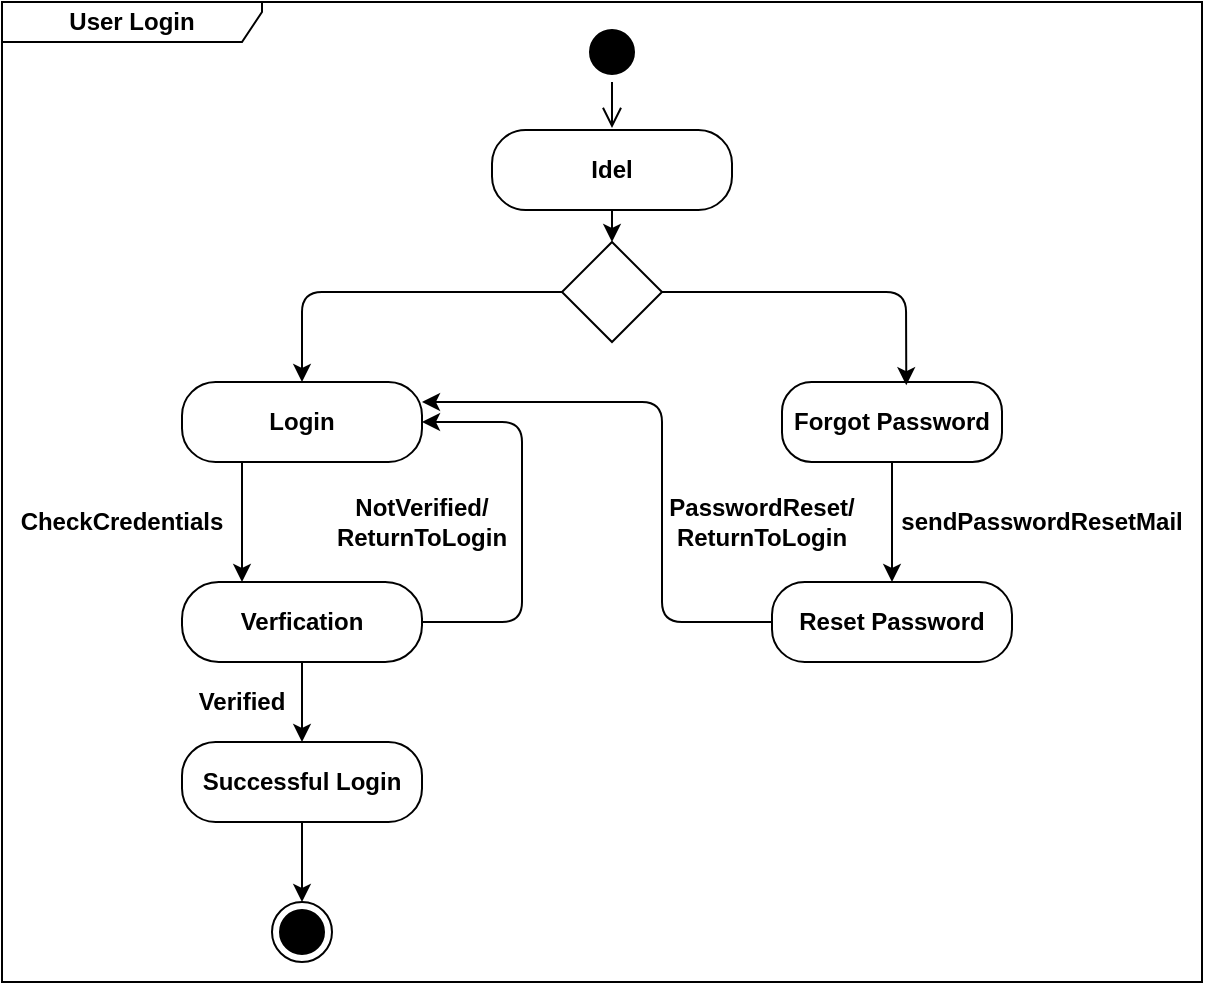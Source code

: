 <mxfile version="14.6.13" type="device" pages="11"><diagram id="rxGd5d8SRizh3KcCv-nP" name="Login"><mxGraphModel dx="1264" dy="632" grid="1" gridSize="10" guides="1" tooltips="1" connect="1" arrows="1" fold="1" page="1" pageScale="1" pageWidth="1100" pageHeight="850" math="0" shadow="0"><root><mxCell id="0"/><mxCell id="1" parent="0"/><mxCell id="xzlw_39WYvBptk7Qzc6o-1" value="&lt;b&gt;User Login&lt;/b&gt;" style="shape=umlFrame;whiteSpace=wrap;html=1;width=130;height=20;" parent="1" vertex="1"><mxGeometry x="60" y="80" width="600" height="490" as="geometry"/></mxCell><mxCell id="ep6tC_6eCxx9SmKCHPXR-4" value="" style="ellipse;html=1;shape=startState;fillColor=#000000;" parent="1" vertex="1"><mxGeometry x="350" y="90" width="30" height="30" as="geometry"/></mxCell><mxCell id="ep6tC_6eCxx9SmKCHPXR-5" value="" style="edgeStyle=orthogonalEdgeStyle;html=1;verticalAlign=bottom;endArrow=open;endSize=8;" parent="1" source="ep6tC_6eCxx9SmKCHPXR-4" edge="1"><mxGeometry relative="1" as="geometry"><mxPoint x="365" y="143" as="targetPoint"/></mxGeometry></mxCell><mxCell id="ep6tC_6eCxx9SmKCHPXR-6" value="" style="rhombus;whiteSpace=wrap;html=1;strokeColor=#000000;" parent="1" vertex="1"><mxGeometry x="340" y="200" width="50" height="50" as="geometry"/></mxCell><mxCell id="ep6tC_6eCxx9SmKCHPXR-7" value="&lt;b&gt;Login&lt;/b&gt;" style="rounded=1;whiteSpace=wrap;html=1;strokeColor=#000000;arcSize=42;" parent="1" vertex="1"><mxGeometry x="150" y="270" width="120" height="40" as="geometry"/></mxCell><mxCell id="ep6tC_6eCxx9SmKCHPXR-8" value="&lt;b&gt;Forgot Password&lt;/b&gt;" style="rounded=1;whiteSpace=wrap;html=1;strokeColor=#000000;arcSize=37;" parent="1" vertex="1"><mxGeometry x="450" y="270" width="110" height="40" as="geometry"/></mxCell><mxCell id="ep6tC_6eCxx9SmKCHPXR-9" value="" style="endArrow=classic;html=1;strokeColor=#000000;exitX=0;exitY=0.5;exitDx=0;exitDy=0;entryX=0.5;entryY=0;entryDx=0;entryDy=0;" parent="1" source="ep6tC_6eCxx9SmKCHPXR-6" target="ep6tC_6eCxx9SmKCHPXR-7" edge="1"><mxGeometry width="50" height="50" relative="1" as="geometry"><mxPoint x="260" y="350" as="sourcePoint"/><mxPoint x="310" y="300" as="targetPoint"/><Array as="points"><mxPoint x="210" y="225"/></Array></mxGeometry></mxCell><mxCell id="ep6tC_6eCxx9SmKCHPXR-10" value="" style="endArrow=classic;html=1;strokeColor=#000000;exitX=1;exitY=0.5;exitDx=0;exitDy=0;entryX=0.565;entryY=0.04;entryDx=0;entryDy=0;entryPerimeter=0;" parent="1" source="ep6tC_6eCxx9SmKCHPXR-6" target="ep6tC_6eCxx9SmKCHPXR-8" edge="1"><mxGeometry width="50" height="50" relative="1" as="geometry"><mxPoint x="260" y="350" as="sourcePoint"/><mxPoint x="310" y="300" as="targetPoint"/><Array as="points"><mxPoint x="512" y="225"/></Array></mxGeometry></mxCell><mxCell id="ep6tC_6eCxx9SmKCHPXR-12" value="&lt;b&gt;Verfication&lt;/b&gt;" style="rounded=1;whiteSpace=wrap;html=1;strokeColor=#000000;arcSize=46;" parent="1" vertex="1"><mxGeometry x="150" y="370" width="120" height="40" as="geometry"/></mxCell><mxCell id="ep6tC_6eCxx9SmKCHPXR-13" value="&lt;b&gt;Reset Password&lt;/b&gt;" style="rounded=1;whiteSpace=wrap;html=1;strokeColor=#000000;arcSize=41;" parent="1" vertex="1"><mxGeometry x="445" y="370" width="120" height="40" as="geometry"/></mxCell><mxCell id="ep6tC_6eCxx9SmKCHPXR-14" value="&lt;span&gt;Successful Login&lt;/span&gt;" style="rounded=1;whiteSpace=wrap;html=1;strokeColor=#000000;fontStyle=1;arcSize=42;" parent="1" vertex="1"><mxGeometry x="150" y="450" width="120" height="40" as="geometry"/></mxCell><mxCell id="ep6tC_6eCxx9SmKCHPXR-15" value="" style="ellipse;html=1;shape=endState;fillColor=#000000;" parent="1" vertex="1"><mxGeometry x="195" y="530" width="30" height="30" as="geometry"/></mxCell><mxCell id="ep6tC_6eCxx9SmKCHPXR-16" value="" style="endArrow=classic;html=1;strokeColor=#000000;exitX=0.25;exitY=1;exitDx=0;exitDy=0;entryX=0.25;entryY=0;entryDx=0;entryDy=0;" parent="1" source="ep6tC_6eCxx9SmKCHPXR-7" target="ep6tC_6eCxx9SmKCHPXR-12" edge="1"><mxGeometry width="50" height="50" relative="1" as="geometry"><mxPoint x="610" y="550" as="sourcePoint"/><mxPoint x="210" y="370" as="targetPoint"/></mxGeometry></mxCell><mxCell id="ep6tC_6eCxx9SmKCHPXR-17" value="" style="endArrow=classic;html=1;strokeColor=#000000;exitX=0.5;exitY=1;exitDx=0;exitDy=0;entryX=0.5;entryY=0;entryDx=0;entryDy=0;" parent="1" source="ep6tC_6eCxx9SmKCHPXR-12" target="ep6tC_6eCxx9SmKCHPXR-14" edge="1"><mxGeometry width="50" height="50" relative="1" as="geometry"><mxPoint x="610" y="550" as="sourcePoint"/><mxPoint x="660" y="500" as="targetPoint"/></mxGeometry></mxCell><mxCell id="ep6tC_6eCxx9SmKCHPXR-18" value="" style="endArrow=classic;html=1;strokeColor=#000000;exitX=0.5;exitY=1;exitDx=0;exitDy=0;entryX=0.5;entryY=0;entryDx=0;entryDy=0;" parent="1" source="ep6tC_6eCxx9SmKCHPXR-14" target="ep6tC_6eCxx9SmKCHPXR-15" edge="1"><mxGeometry width="50" height="50" relative="1" as="geometry"><mxPoint x="210" y="500" as="sourcePoint"/><mxPoint x="660" y="500" as="targetPoint"/></mxGeometry></mxCell><mxCell id="ep6tC_6eCxx9SmKCHPXR-19" value="" style="endArrow=classic;html=1;strokeColor=#000000;exitX=0.5;exitY=1;exitDx=0;exitDy=0;entryX=0.5;entryY=0;entryDx=0;entryDy=0;" parent="1" source="ep6tC_6eCxx9SmKCHPXR-8" target="ep6tC_6eCxx9SmKCHPXR-13" edge="1"><mxGeometry width="50" height="50" relative="1" as="geometry"><mxPoint x="610" y="450" as="sourcePoint"/><mxPoint x="660" y="400" as="targetPoint"/></mxGeometry></mxCell><mxCell id="ep6tC_6eCxx9SmKCHPXR-20" value="&lt;b&gt;CheckCredentials&lt;/b&gt;" style="text;html=1;strokeColor=none;fillColor=none;align=center;verticalAlign=middle;whiteSpace=wrap;rounded=0;" parent="1" vertex="1"><mxGeometry x="60" y="330" width="120" height="20" as="geometry"/></mxCell><mxCell id="ep6tC_6eCxx9SmKCHPXR-21" value="" style="endArrow=classic;html=1;strokeColor=#000000;exitX=1;exitY=0.5;exitDx=0;exitDy=0;entryX=1;entryY=0.5;entryDx=0;entryDy=0;" parent="1" source="ep6tC_6eCxx9SmKCHPXR-12" target="ep6tC_6eCxx9SmKCHPXR-7" edge="1"><mxGeometry width="50" height="50" relative="1" as="geometry"><mxPoint x="610" y="450" as="sourcePoint"/><mxPoint x="660" y="400" as="targetPoint"/><Array as="points"><mxPoint x="320" y="390"/><mxPoint x="320" y="290"/></Array></mxGeometry></mxCell><mxCell id="6dY62i9GjfTGoYtnYIS4-1" value="&lt;b&gt;Idel&lt;/b&gt;" style="rounded=1;whiteSpace=wrap;html=1;strokeColor=#000000;arcSize=42;" parent="1" vertex="1"><mxGeometry x="305" y="144" width="120" height="40" as="geometry"/></mxCell><mxCell id="6dY62i9GjfTGoYtnYIS4-2" value="" style="endArrow=classic;html=1;strokeColor=#000000;exitX=0.5;exitY=1;exitDx=0;exitDy=0;entryX=0.5;entryY=0;entryDx=0;entryDy=0;" parent="1" source="6dY62i9GjfTGoYtnYIS4-1" target="ep6tC_6eCxx9SmKCHPXR-6" edge="1"><mxGeometry width="50" height="50" relative="1" as="geometry"><mxPoint x="450" y="230" as="sourcePoint"/><mxPoint x="550" y="200" as="targetPoint"/></mxGeometry></mxCell><mxCell id="6dY62i9GjfTGoYtnYIS4-4" value="&lt;b&gt;NotVerified/&lt;br&gt;ReturnToLogin&lt;/b&gt;" style="text;html=1;strokeColor=none;fillColor=none;align=center;verticalAlign=middle;whiteSpace=wrap;rounded=0;" parent="1" vertex="1"><mxGeometry x="210" y="330" width="120" height="20" as="geometry"/></mxCell><mxCell id="6dY62i9GjfTGoYtnYIS4-5" value="&lt;b&gt;sendPasswordResetMail&lt;/b&gt;" style="text;html=1;strokeColor=none;fillColor=none;align=center;verticalAlign=middle;whiteSpace=wrap;rounded=0;" parent="1" vertex="1"><mxGeometry x="500" y="330" width="160" height="20" as="geometry"/></mxCell><mxCell id="6dY62i9GjfTGoYtnYIS4-6" value="" style="endArrow=classic;html=1;strokeColor=#000000;exitX=0;exitY=0.5;exitDx=0;exitDy=0;entryX=1;entryY=0.25;entryDx=0;entryDy=0;" parent="1" source="ep6tC_6eCxx9SmKCHPXR-13" target="ep6tC_6eCxx9SmKCHPXR-7" edge="1"><mxGeometry width="50" height="50" relative="1" as="geometry"><mxPoint x="500" y="440" as="sourcePoint"/><mxPoint x="320" y="280" as="targetPoint"/><Array as="points"><mxPoint x="390" y="390"/><mxPoint x="390" y="280"/></Array></mxGeometry></mxCell><mxCell id="6dY62i9GjfTGoYtnYIS4-7" value="&lt;b&gt;PasswordReset/&lt;br&gt;ReturnToLogin&lt;/b&gt;" style="text;html=1;strokeColor=none;fillColor=none;align=center;verticalAlign=middle;whiteSpace=wrap;rounded=0;" parent="1" vertex="1"><mxGeometry x="380" y="330" width="120" height="20" as="geometry"/></mxCell><mxCell id="E99NxGfpmQiFqsVEn1Qr-1" value="&lt;b&gt;Verified&lt;br&gt;&lt;/b&gt;" style="text;html=1;strokeColor=none;fillColor=none;align=center;verticalAlign=middle;whiteSpace=wrap;rounded=0;" parent="1" vertex="1"><mxGeometry x="150" y="420" width="60" height="20" as="geometry"/></mxCell></root></mxGraphModel></diagram><diagram id="inmo3axi6-jr1veZxWGY" name="Calculator"><mxGraphModel dx="1022" dy="507" grid="1" gridSize="10" guides="1" tooltips="1" connect="1" arrows="1" fold="1" page="1" pageScale="1" pageWidth="1100" pageHeight="850" math="0" shadow="0"><root><mxCell id="rrxmoqZkFEQ46DWHXDqe-0"/><mxCell id="rrxmoqZkFEQ46DWHXDqe-1" parent="rrxmoqZkFEQ46DWHXDqe-0"/><mxCell id="2oS7ev0GRHuRJcLxQ0Qm-0" value="&lt;b&gt;Calculate BMI&lt;/b&gt;" style="shape=umlFrame;whiteSpace=wrap;html=1;width=130;height=20;" parent="rrxmoqZkFEQ46DWHXDqe-1" vertex="1"><mxGeometry x="80" y="110" width="330" height="460" as="geometry"/></mxCell><mxCell id="2oS7ev0GRHuRJcLxQ0Qm-1" value="" style="ellipse;html=1;shape=startState;fillColor=#000000;" parent="rrxmoqZkFEQ46DWHXDqe-1" vertex="1"><mxGeometry x="195" y="140" width="30" height="30" as="geometry"/></mxCell><mxCell id="2oS7ev0GRHuRJcLxQ0Qm-2" value="" style="edgeStyle=orthogonalEdgeStyle;html=1;verticalAlign=bottom;endArrow=open;endSize=8;" parent="rrxmoqZkFEQ46DWHXDqe-1" source="2oS7ev0GRHuRJcLxQ0Qm-1" edge="1"><mxGeometry relative="1" as="geometry"><mxPoint x="210" y="193" as="targetPoint"/></mxGeometry></mxCell><mxCell id="2oS7ev0GRHuRJcLxQ0Qm-4" value="&lt;b&gt;AcceptingInputs&lt;/b&gt;" style="rounded=1;whiteSpace=wrap;html=1;strokeColor=#000000;arcSize=42;" parent="rrxmoqZkFEQ46DWHXDqe-1" vertex="1"><mxGeometry x="150" y="270" width="120" height="40" as="geometry"/></mxCell><mxCell id="2oS7ev0GRHuRJcLxQ0Qm-8" value="&lt;b&gt;Calculate BMI&lt;/b&gt;" style="rounded=1;whiteSpace=wrap;html=1;strokeColor=#000000;arcSize=46;" parent="rrxmoqZkFEQ46DWHXDqe-1" vertex="1"><mxGeometry x="150" y="370" width="120" height="40" as="geometry"/></mxCell><mxCell id="2oS7ev0GRHuRJcLxQ0Qm-10" value="&lt;span&gt;OutputResults&lt;/span&gt;" style="rounded=1;whiteSpace=wrap;html=1;strokeColor=#000000;fontStyle=1;arcSize=42;" parent="rrxmoqZkFEQ46DWHXDqe-1" vertex="1"><mxGeometry x="150" y="450" width="120" height="40" as="geometry"/></mxCell><mxCell id="2oS7ev0GRHuRJcLxQ0Qm-11" value="" style="ellipse;html=1;shape=endState;fillColor=#000000;" parent="rrxmoqZkFEQ46DWHXDqe-1" vertex="1"><mxGeometry x="195" y="530" width="30" height="30" as="geometry"/></mxCell><mxCell id="2oS7ev0GRHuRJcLxQ0Qm-12" value="" style="endArrow=classic;html=1;strokeColor=#000000;exitX=0.25;exitY=1;exitDx=0;exitDy=0;entryX=0.25;entryY=0;entryDx=0;entryDy=0;" parent="rrxmoqZkFEQ46DWHXDqe-1" edge="1"><mxGeometry width="50" height="50" relative="1" as="geometry"><mxPoint x="209" y="310" as="sourcePoint"/><mxPoint x="209" y="370" as="targetPoint"/></mxGeometry></mxCell><mxCell id="2oS7ev0GRHuRJcLxQ0Qm-13" value="" style="endArrow=classic;html=1;strokeColor=#000000;exitX=0.5;exitY=1;exitDx=0;exitDy=0;entryX=0.5;entryY=0;entryDx=0;entryDy=0;" parent="rrxmoqZkFEQ46DWHXDqe-1" source="2oS7ev0GRHuRJcLxQ0Qm-8" target="2oS7ev0GRHuRJcLxQ0Qm-10" edge="1"><mxGeometry width="50" height="50" relative="1" as="geometry"><mxPoint x="610" y="550" as="sourcePoint"/><mxPoint x="660" y="500" as="targetPoint"/></mxGeometry></mxCell><mxCell id="2oS7ev0GRHuRJcLxQ0Qm-14" value="" style="endArrow=classic;html=1;strokeColor=#000000;exitX=0.5;exitY=1;exitDx=0;exitDy=0;entryX=0.5;entryY=0;entryDx=0;entryDy=0;" parent="rrxmoqZkFEQ46DWHXDqe-1" source="2oS7ev0GRHuRJcLxQ0Qm-10" target="2oS7ev0GRHuRJcLxQ0Qm-11" edge="1"><mxGeometry width="50" height="50" relative="1" as="geometry"><mxPoint x="210" y="500" as="sourcePoint"/><mxPoint x="660" y="500" as="targetPoint"/></mxGeometry></mxCell><mxCell id="2oS7ev0GRHuRJcLxQ0Qm-16" value="&lt;b&gt;StartCalculation&lt;/b&gt;" style="text;html=1;strokeColor=none;fillColor=none;align=center;verticalAlign=middle;whiteSpace=wrap;rounded=0;" parent="rrxmoqZkFEQ46DWHXDqe-1" vertex="1"><mxGeometry x="109" y="330" width="100" height="20" as="geometry"/></mxCell><mxCell id="2oS7ev0GRHuRJcLxQ0Qm-17" value="" style="endArrow=classic;html=1;strokeColor=#000000;exitX=1;exitY=0.5;exitDx=0;exitDy=0;entryX=1;entryY=0.5;entryDx=0;entryDy=0;" parent="rrxmoqZkFEQ46DWHXDqe-1" source="2oS7ev0GRHuRJcLxQ0Qm-10" target="2oS7ev0GRHuRJcLxQ0Qm-4" edge="1"><mxGeometry width="50" height="50" relative="1" as="geometry"><mxPoint x="610" y="450" as="sourcePoint"/><mxPoint x="660" y="400" as="targetPoint"/><Array as="points"><mxPoint x="320" y="470"/><mxPoint x="320" y="290"/></Array></mxGeometry></mxCell><mxCell id="2oS7ev0GRHuRJcLxQ0Qm-18" value="&lt;b&gt;Idel&lt;/b&gt;" style="rounded=1;whiteSpace=wrap;html=1;strokeColor=#000000;arcSize=42;" parent="rrxmoqZkFEQ46DWHXDqe-1" vertex="1"><mxGeometry x="150" y="194" width="120" height="40" as="geometry"/></mxCell><mxCell id="2oS7ev0GRHuRJcLxQ0Qm-19" value="" style="endArrow=classic;html=1;strokeColor=#000000;exitX=0.5;exitY=1;exitDx=0;exitDy=0;entryX=0.5;entryY=0;entryDx=0;entryDy=0;" parent="rrxmoqZkFEQ46DWHXDqe-1" source="2oS7ev0GRHuRJcLxQ0Qm-18" target="2oS7ev0GRHuRJcLxQ0Qm-4" edge="1"><mxGeometry width="50" height="50" relative="1" as="geometry"><mxPoint x="295" y="280" as="sourcePoint"/><mxPoint x="210" y="250" as="targetPoint"/></mxGeometry></mxCell><mxCell id="2oS7ev0GRHuRJcLxQ0Qm-20" value="&lt;b&gt;DoRecalculate&lt;/b&gt;" style="text;html=1;strokeColor=none;fillColor=none;align=center;verticalAlign=middle;whiteSpace=wrap;rounded=0;" parent="rrxmoqZkFEQ46DWHXDqe-1" vertex="1"><mxGeometry x="320" y="370" width="90" height="20" as="geometry"/></mxCell><mxCell id="2oS7ev0GRHuRJcLxQ0Qm-24" value="&lt;b&gt;GivingInputs&lt;/b&gt;" style="text;html=1;strokeColor=none;fillColor=none;align=center;verticalAlign=middle;whiteSpace=wrap;rounded=0;" parent="rrxmoqZkFEQ46DWHXDqe-1" vertex="1"><mxGeometry x="210" y="240" width="90" height="20" as="geometry"/></mxCell><mxCell id="2oS7ev0GRHuRJcLxQ0Qm-25" value="&lt;b&gt;GenerateResults&lt;/b&gt;" style="text;html=1;strokeColor=none;fillColor=none;align=center;verticalAlign=middle;whiteSpace=wrap;rounded=0;" parent="rrxmoqZkFEQ46DWHXDqe-1" vertex="1"><mxGeometry x="109" y="420" width="100" height="20" as="geometry"/></mxCell></root></mxGraphModel></diagram><diagram id="ryqNvJ7EYfl2tycHvIOg" name="Assign to a trainer"><mxGraphModel dx="1022" dy="507" grid="1" gridSize="10" guides="1" tooltips="1" connect="1" arrows="1" fold="1" page="1" pageScale="1" pageWidth="1100" pageHeight="850" math="0" shadow="0"><root><mxCell id="H5Am8IuohHkRVAcwpy8R-0"/><mxCell id="H5Am8IuohHkRVAcwpy8R-1" parent="H5Am8IuohHkRVAcwpy8R-0"/><mxCell id="lCV0yCBlylsZrfNNbIM--0" value="&lt;b&gt;Assign to a Trainer&lt;/b&gt;" style="shape=umlFrame;whiteSpace=wrap;html=1;width=130;height=20;" parent="H5Am8IuohHkRVAcwpy8R-1" vertex="1"><mxGeometry x="190" y="80" width="360" height="480" as="geometry"/></mxCell><mxCell id="lCV0yCBlylsZrfNNbIM--1" value="" style="ellipse;html=1;shape=startState;fillColor=#000000;" parent="H5Am8IuohHkRVAcwpy8R-1" vertex="1"><mxGeometry x="350" y="90" width="30" height="30" as="geometry"/></mxCell><mxCell id="lCV0yCBlylsZrfNNbIM--2" value="" style="edgeStyle=orthogonalEdgeStyle;html=1;verticalAlign=bottom;endArrow=open;endSize=8;" parent="H5Am8IuohHkRVAcwpy8R-1" source="lCV0yCBlylsZrfNNbIM--1" edge="1"><mxGeometry relative="1" as="geometry"><mxPoint x="365" y="143" as="targetPoint"/></mxGeometry></mxCell><mxCell id="lCV0yCBlylsZrfNNbIM--4" value="&lt;b&gt;Assignment&lt;/b&gt;" style="rounded=1;whiteSpace=wrap;html=1;strokeColor=#000000;arcSize=42;" parent="H5Am8IuohHkRVAcwpy8R-1" vertex="1"><mxGeometry x="305" y="330" width="120" height="40" as="geometry"/></mxCell><mxCell id="lCV0yCBlylsZrfNNbIM--11" value="" style="ellipse;html=1;shape=endState;fillColor=#000000;" parent="H5Am8IuohHkRVAcwpy8R-1" vertex="1"><mxGeometry x="350" y="510" width="30" height="30" as="geometry"/></mxCell><mxCell id="lCV0yCBlylsZrfNNbIM--14" value="" style="endArrow=classic;html=1;strokeColor=#000000;exitX=0.5;exitY=1;exitDx=0;exitDy=0;entryX=0.5;entryY=0;entryDx=0;entryDy=0;" parent="H5Am8IuohHkRVAcwpy8R-1" source="lCV0yCBlylsZrfNNbIM--27" target="lCV0yCBlylsZrfNNbIM--11" edge="1"><mxGeometry width="50" height="50" relative="1" as="geometry"><mxPoint x="210" y="490" as="sourcePoint"/><mxPoint x="660" y="500" as="targetPoint"/></mxGeometry></mxCell><mxCell id="lCV0yCBlylsZrfNNbIM--16" value="&lt;b&gt;Select a Trainer&lt;/b&gt;" style="text;html=1;strokeColor=none;fillColor=none;align=center;verticalAlign=middle;whiteSpace=wrap;rounded=0;" parent="H5Am8IuohHkRVAcwpy8R-1" vertex="1"><mxGeometry x="250" y="290" width="120" height="20" as="geometry"/></mxCell><mxCell id="lCV0yCBlylsZrfNNbIM--18" value="&lt;b&gt;Idel&lt;/b&gt;" style="rounded=1;whiteSpace=wrap;html=1;strokeColor=#000000;arcSize=42;" parent="H5Am8IuohHkRVAcwpy8R-1" vertex="1"><mxGeometry x="305" y="144" width="120" height="40" as="geometry"/></mxCell><mxCell id="lCV0yCBlylsZrfNNbIM--19" value="" style="endArrow=classic;html=1;strokeColor=#000000;exitX=0.5;exitY=1;exitDx=0;exitDy=0;entryX=0.5;entryY=0;entryDx=0;entryDy=0;" parent="H5Am8IuohHkRVAcwpy8R-1" source="lCV0yCBlylsZrfNNbIM--18" target="lCV0yCBlylsZrfNNbIM--24" edge="1"><mxGeometry width="50" height="50" relative="1" as="geometry"><mxPoint x="450" y="230" as="sourcePoint"/><mxPoint x="365" y="220" as="targetPoint"/></mxGeometry></mxCell><mxCell id="lCV0yCBlylsZrfNNbIM--24" value="&lt;b&gt;Display Trainers&lt;/b&gt;" style="rounded=1;whiteSpace=wrap;html=1;strokeColor=#000000;arcSize=42;" parent="H5Am8IuohHkRVAcwpy8R-1" vertex="1"><mxGeometry x="305" y="230" width="120" height="40" as="geometry"/></mxCell><mxCell id="lCV0yCBlylsZrfNNbIM--25" value="&lt;b&gt;Select Assiging Option&lt;/b&gt;" style="text;html=1;strokeColor=none;fillColor=none;align=center;verticalAlign=middle;whiteSpace=wrap;rounded=0;" parent="H5Am8IuohHkRVAcwpy8R-1" vertex="1"><mxGeometry x="220" y="200" width="140" height="20" as="geometry"/></mxCell><mxCell id="lCV0yCBlylsZrfNNbIM--26" value="" style="endArrow=classic;html=1;strokeColor=#000000;exitX=0.5;exitY=1;exitDx=0;exitDy=0;" parent="H5Am8IuohHkRVAcwpy8R-1" source="lCV0yCBlylsZrfNNbIM--24" edge="1"><mxGeometry width="50" height="50" relative="1" as="geometry"><mxPoint x="300" y="450" as="sourcePoint"/><mxPoint x="365" y="330" as="targetPoint"/></mxGeometry></mxCell><mxCell id="lCV0yCBlylsZrfNNbIM--27" value="&lt;b&gt;Successful Assignment&lt;/b&gt;" style="rounded=1;whiteSpace=wrap;html=1;strokeColor=#000000;arcSize=42;" parent="H5Am8IuohHkRVAcwpy8R-1" vertex="1"><mxGeometry x="305" y="425" width="120" height="40" as="geometry"/></mxCell><mxCell id="lCV0yCBlylsZrfNNbIM--28" value="" style="endArrow=classic;html=1;strokeColor=#000000;exitX=0.5;exitY=1;exitDx=0;exitDy=0;" parent="H5Am8IuohHkRVAcwpy8R-1" source="lCV0yCBlylsZrfNNbIM--4" target="lCV0yCBlylsZrfNNbIM--27" edge="1"><mxGeometry width="50" height="50" relative="1" as="geometry"><mxPoint x="300" y="440" as="sourcePoint"/><mxPoint x="350" y="390" as="targetPoint"/></mxGeometry></mxCell><mxCell id="lCV0yCBlylsZrfNNbIM--29" value="" style="endArrow=classic;html=1;strokeColor=#000000;exitX=1;exitY=0.5;exitDx=0;exitDy=0;entryX=1;entryY=0.5;entryDx=0;entryDy=0;" parent="H5Am8IuohHkRVAcwpy8R-1" source="lCV0yCBlylsZrfNNbIM--4" target="lCV0yCBlylsZrfNNbIM--24" edge="1"><mxGeometry width="50" height="50" relative="1" as="geometry"><mxPoint x="300" y="440" as="sourcePoint"/><mxPoint x="350" y="390" as="targetPoint"/><Array as="points"><mxPoint x="460" y="350"/><mxPoint x="460" y="250"/></Array></mxGeometry></mxCell><mxCell id="lCV0yCBlylsZrfNNbIM--30" value="&lt;b&gt;Assignment Failure&lt;/b&gt;" style="text;html=1;strokeColor=none;fillColor=none;align=center;verticalAlign=middle;whiteSpace=wrap;rounded=0;" parent="H5Am8IuohHkRVAcwpy8R-1" vertex="1"><mxGeometry x="460" y="280" width="80" height="20" as="geometry"/></mxCell><mxCell id="lCV0yCBlylsZrfNNbIM--31" value="&lt;b&gt;Assignment Completed&lt;/b&gt;" style="text;html=1;strokeColor=none;fillColor=none;align=center;verticalAlign=middle;whiteSpace=wrap;rounded=0;" parent="H5Am8IuohHkRVAcwpy8R-1" vertex="1"><mxGeometry x="280" y="390" width="80" height="20" as="geometry"/></mxCell></root></mxGraphModel></diagram><diagram id="guQf_Am2zibXuwGiFQ6b" name="Insert users"><mxGraphModel dx="1022" dy="507" grid="1" gridSize="10" guides="1" tooltips="1" connect="1" arrows="1" fold="1" page="1" pageScale="1" pageWidth="1100" pageHeight="850" math="0" shadow="0"><root><mxCell id="tiLc7XnSYi4fzgehmWZX-0"/><mxCell id="tiLc7XnSYi4fzgehmWZX-1" parent="tiLc7XnSYi4fzgehmWZX-0"/><mxCell id="r5Ivv7SWF0soC50V_Rvs-0" value="&lt;b&gt;Insert Users&lt;/b&gt;" style="shape=umlFrame;whiteSpace=wrap;html=1;width=130;height=20;" parent="tiLc7XnSYi4fzgehmWZX-1" vertex="1"><mxGeometry x="190" y="70" width="400" height="480" as="geometry"/></mxCell><mxCell id="r5Ivv7SWF0soC50V_Rvs-1" value="" style="ellipse;html=1;shape=startState;fillColor=#000000;" parent="tiLc7XnSYi4fzgehmWZX-1" vertex="1"><mxGeometry x="350" y="90" width="30" height="30" as="geometry"/></mxCell><mxCell id="r5Ivv7SWF0soC50V_Rvs-2" value="" style="edgeStyle=orthogonalEdgeStyle;html=1;verticalAlign=bottom;endArrow=open;endSize=8;" parent="tiLc7XnSYi4fzgehmWZX-1" source="r5Ivv7SWF0soC50V_Rvs-1" edge="1"><mxGeometry relative="1" as="geometry"><mxPoint x="365" y="143" as="targetPoint"/></mxGeometry></mxCell><mxCell id="r5Ivv7SWF0soC50V_Rvs-3" value="&lt;b&gt;Inserting&lt;/b&gt;" style="rounded=1;whiteSpace=wrap;html=1;strokeColor=#000000;arcSize=42;" parent="tiLc7XnSYi4fzgehmWZX-1" vertex="1"><mxGeometry x="305" y="330" width="120" height="40" as="geometry"/></mxCell><mxCell id="r5Ivv7SWF0soC50V_Rvs-4" value="" style="ellipse;html=1;shape=endState;fillColor=#000000;" parent="tiLc7XnSYi4fzgehmWZX-1" vertex="1"><mxGeometry x="350" y="510" width="30" height="30" as="geometry"/></mxCell><mxCell id="r5Ivv7SWF0soC50V_Rvs-5" value="" style="endArrow=classic;html=1;strokeColor=#000000;exitX=0.5;exitY=1;exitDx=0;exitDy=0;entryX=0.5;entryY=0;entryDx=0;entryDy=0;" parent="tiLc7XnSYi4fzgehmWZX-1" source="r5Ivv7SWF0soC50V_Rvs-12" target="r5Ivv7SWF0soC50V_Rvs-4" edge="1"><mxGeometry width="50" height="50" relative="1" as="geometry"><mxPoint x="210" y="490" as="sourcePoint"/><mxPoint x="660" y="500" as="targetPoint"/></mxGeometry></mxCell><mxCell id="r5Ivv7SWF0soC50V_Rvs-6" value="&lt;b&gt;Input userInfo&lt;/b&gt;" style="text;html=1;strokeColor=none;fillColor=none;align=center;verticalAlign=middle;whiteSpace=wrap;rounded=0;" parent="tiLc7XnSYi4fzgehmWZX-1" vertex="1"><mxGeometry x="260" y="290" width="120" height="20" as="geometry"/></mxCell><mxCell id="r5Ivv7SWF0soC50V_Rvs-7" value="&lt;b&gt;Idel&lt;/b&gt;" style="rounded=1;whiteSpace=wrap;html=1;strokeColor=#000000;arcSize=42;" parent="tiLc7XnSYi4fzgehmWZX-1" vertex="1"><mxGeometry x="305" y="144" width="120" height="40" as="geometry"/></mxCell><mxCell id="r5Ivv7SWF0soC50V_Rvs-8" value="" style="endArrow=classic;html=1;strokeColor=#000000;exitX=0.5;exitY=1;exitDx=0;exitDy=0;entryX=0.5;entryY=0;entryDx=0;entryDy=0;" parent="tiLc7XnSYi4fzgehmWZX-1" source="r5Ivv7SWF0soC50V_Rvs-7" target="r5Ivv7SWF0soC50V_Rvs-9" edge="1"><mxGeometry width="50" height="50" relative="1" as="geometry"><mxPoint x="450" y="230" as="sourcePoint"/><mxPoint x="365" y="220" as="targetPoint"/></mxGeometry></mxCell><mxCell id="r5Ivv7SWF0soC50V_Rvs-9" value="&lt;b&gt;Users Inserting&lt;/b&gt;" style="rounded=1;whiteSpace=wrap;html=1;strokeColor=#000000;arcSize=42;" parent="tiLc7XnSYi4fzgehmWZX-1" vertex="1"><mxGeometry x="305" y="230" width="120" height="40" as="geometry"/></mxCell><mxCell id="r5Ivv7SWF0soC50V_Rvs-10" value="&lt;b&gt;User Inserting Option&lt;/b&gt;" style="text;html=1;strokeColor=none;fillColor=none;align=center;verticalAlign=middle;whiteSpace=wrap;rounded=0;" parent="tiLc7XnSYi4fzgehmWZX-1" vertex="1"><mxGeometry x="190" y="200" width="170" height="20" as="geometry"/></mxCell><mxCell id="r5Ivv7SWF0soC50V_Rvs-11" value="" style="endArrow=classic;html=1;strokeColor=#000000;exitX=0.5;exitY=1;exitDx=0;exitDy=0;" parent="tiLc7XnSYi4fzgehmWZX-1" source="r5Ivv7SWF0soC50V_Rvs-9" edge="1"><mxGeometry width="50" height="50" relative="1" as="geometry"><mxPoint x="300" y="450" as="sourcePoint"/><mxPoint x="365" y="330" as="targetPoint"/></mxGeometry></mxCell><mxCell id="r5Ivv7SWF0soC50V_Rvs-12" value="&lt;b&gt;Successful Insertion&lt;/b&gt;" style="rounded=1;whiteSpace=wrap;html=1;strokeColor=#000000;arcSize=42;" parent="tiLc7XnSYi4fzgehmWZX-1" vertex="1"><mxGeometry x="300" y="425" width="130" height="40" as="geometry"/></mxCell><mxCell id="r5Ivv7SWF0soC50V_Rvs-13" value="" style="endArrow=classic;html=1;strokeColor=#000000;exitX=0.5;exitY=1;exitDx=0;exitDy=0;" parent="tiLc7XnSYi4fzgehmWZX-1" source="r5Ivv7SWF0soC50V_Rvs-3" target="r5Ivv7SWF0soC50V_Rvs-12" edge="1"><mxGeometry width="50" height="50" relative="1" as="geometry"><mxPoint x="300" y="440" as="sourcePoint"/><mxPoint x="350" y="390" as="targetPoint"/></mxGeometry></mxCell><mxCell id="r5Ivv7SWF0soC50V_Rvs-15" value="&lt;b&gt;Insertion Failure&lt;/b&gt;" style="text;html=1;strokeColor=none;fillColor=none;align=center;verticalAlign=middle;whiteSpace=wrap;rounded=0;" parent="tiLc7XnSYi4fzgehmWZX-1" vertex="1"><mxGeometry x="450" y="360" width="80" height="20" as="geometry"/></mxCell><mxCell id="r5Ivv7SWF0soC50V_Rvs-16" value="&lt;b&gt;Insertion Completed&lt;/b&gt;" style="text;html=1;strokeColor=none;fillColor=none;align=center;verticalAlign=middle;whiteSpace=wrap;rounded=0;" parent="tiLc7XnSYi4fzgehmWZX-1" vertex="1"><mxGeometry x="280" y="390" width="80" height="20" as="geometry"/></mxCell><mxCell id="rQX3sGiybK30oUhAMpUK-0" value="&lt;b&gt;FindError&lt;/b&gt;" style="rounded=1;whiteSpace=wrap;html=1;strokeColor=#000000;arcSize=42;" parent="tiLc7XnSYi4fzgehmWZX-1" vertex="1"><mxGeometry x="460" y="280" width="120" height="40" as="geometry"/></mxCell><mxCell id="rQX3sGiybK30oUhAMpUK-1" value="" style="endArrow=classic;html=1;strokeColor=#000000;exitX=1;exitY=0.5;exitDx=0;exitDy=0;" parent="tiLc7XnSYi4fzgehmWZX-1" source="r5Ivv7SWF0soC50V_Rvs-3" edge="1"><mxGeometry width="50" height="50" relative="1" as="geometry"><mxPoint x="430" y="350" as="sourcePoint"/><mxPoint x="520" y="320" as="targetPoint"/><Array as="points"><mxPoint x="520" y="350"/></Array></mxGeometry></mxCell><mxCell id="rQX3sGiybK30oUhAMpUK-2" value="" style="endArrow=classic;html=1;strokeColor=#000000;exitX=0.5;exitY=0;exitDx=0;exitDy=0;entryX=1;entryY=0.5;entryDx=0;entryDy=0;" parent="tiLc7XnSYi4fzgehmWZX-1" source="rQX3sGiybK30oUhAMpUK-0" target="r5Ivv7SWF0soC50V_Rvs-9" edge="1"><mxGeometry width="50" height="50" relative="1" as="geometry"><mxPoint x="420" y="260" as="sourcePoint"/><mxPoint x="470" y="210" as="targetPoint"/><Array as="points"><mxPoint x="520" y="250"/></Array></mxGeometry></mxCell><mxCell id="rQX3sGiybK30oUhAMpUK-3" value="&lt;b&gt;Re-inserting&lt;/b&gt;" style="text;html=1;strokeColor=none;fillColor=none;align=center;verticalAlign=middle;whiteSpace=wrap;rounded=0;" parent="tiLc7XnSYi4fzgehmWZX-1" vertex="1"><mxGeometry x="450" y="220" width="80" height="20" as="geometry"/></mxCell></root></mxGraphModel></diagram><diagram id="cXiDM7AOLA_77vgbqyqn" name="Update users"><mxGraphModel dx="1022" dy="507" grid="1" gridSize="10" guides="1" tooltips="1" connect="1" arrows="1" fold="1" page="1" pageScale="1" pageWidth="1100" pageHeight="850" math="0" shadow="0"><root><mxCell id="sPFIclpzQ5rsnP7m9byB-0"/><mxCell id="sPFIclpzQ5rsnP7m9byB-1" parent="sPFIclpzQ5rsnP7m9byB-0"/><mxCell id="3ZrlIv-8g1bbKKzOv76x-0" value="&lt;b&gt;Update Users&lt;/b&gt;" style="shape=umlFrame;whiteSpace=wrap;html=1;width=130;height=20;" parent="sPFIclpzQ5rsnP7m9byB-1" vertex="1"><mxGeometry x="110" y="80" width="470" height="610" as="geometry"/></mxCell><mxCell id="3ZrlIv-8g1bbKKzOv76x-1" value="" style="ellipse;html=1;shape=startState;fillColor=#000000;" parent="sPFIclpzQ5rsnP7m9byB-1" vertex="1"><mxGeometry x="350" y="90" width="30" height="30" as="geometry"/></mxCell><mxCell id="3ZrlIv-8g1bbKKzOv76x-2" value="" style="edgeStyle=orthogonalEdgeStyle;html=1;verticalAlign=bottom;endArrow=open;endSize=8;" parent="sPFIclpzQ5rsnP7m9byB-1" source="3ZrlIv-8g1bbKKzOv76x-1" edge="1"><mxGeometry relative="1" as="geometry"><mxPoint x="365" y="143" as="targetPoint"/></mxGeometry></mxCell><mxCell id="3ZrlIv-8g1bbKKzOv76x-3" value="&lt;b&gt;Updating&lt;/b&gt;" style="rounded=1;whiteSpace=wrap;html=1;strokeColor=#000000;arcSize=42;" parent="sPFIclpzQ5rsnP7m9byB-1" vertex="1"><mxGeometry x="160" y="465" width="120" height="40" as="geometry"/></mxCell><mxCell id="3ZrlIv-8g1bbKKzOv76x-4" value="" style="ellipse;html=1;shape=endState;fillColor=#000000;" parent="sPFIclpzQ5rsnP7m9byB-1" vertex="1"><mxGeometry x="205" y="645" width="30" height="30" as="geometry"/></mxCell><mxCell id="3ZrlIv-8g1bbKKzOv76x-5" value="" style="endArrow=classic;html=1;strokeColor=#000000;exitX=0.5;exitY=1;exitDx=0;exitDy=0;entryX=0.5;entryY=0;entryDx=0;entryDy=0;" parent="sPFIclpzQ5rsnP7m9byB-1" source="3ZrlIv-8g1bbKKzOv76x-12" target="3ZrlIv-8g1bbKKzOv76x-4" edge="1"><mxGeometry width="50" height="50" relative="1" as="geometry"><mxPoint x="65" y="625" as="sourcePoint"/><mxPoint x="515" y="635" as="targetPoint"/></mxGeometry></mxCell><mxCell id="3ZrlIv-8g1bbKKzOv76x-6" value="&lt;b&gt;Input userInfo&lt;/b&gt;" style="text;html=1;strokeColor=none;fillColor=none;align=center;verticalAlign=middle;whiteSpace=wrap;rounded=0;" parent="sPFIclpzQ5rsnP7m9byB-1" vertex="1"><mxGeometry x="110" y="420" width="120" height="20" as="geometry"/></mxCell><mxCell id="3ZrlIv-8g1bbKKzOv76x-7" value="&lt;b&gt;Idel&lt;/b&gt;" style="rounded=1;whiteSpace=wrap;html=1;strokeColor=#000000;arcSize=42;" parent="sPFIclpzQ5rsnP7m9byB-1" vertex="1"><mxGeometry x="305" y="144" width="120" height="40" as="geometry"/></mxCell><mxCell id="3ZrlIv-8g1bbKKzOv76x-8" value="" style="endArrow=classic;html=1;strokeColor=#000000;exitX=0.5;exitY=1;exitDx=0;exitDy=0;" parent="sPFIclpzQ5rsnP7m9byB-1" source="3ZrlIv-8g1bbKKzOv76x-7" edge="1"><mxGeometry width="50" height="50" relative="1" as="geometry"><mxPoint x="450" y="230" as="sourcePoint"/><mxPoint x="365" y="240" as="targetPoint"/></mxGeometry></mxCell><mxCell id="3ZrlIv-8g1bbKKzOv76x-10" value="&lt;b&gt;User Updating Option&lt;/b&gt;" style="text;html=1;strokeColor=none;fillColor=none;align=center;verticalAlign=middle;whiteSpace=wrap;rounded=0;" parent="sPFIclpzQ5rsnP7m9byB-1" vertex="1"><mxGeometry x="230" y="200" width="130" height="20" as="geometry"/></mxCell><mxCell id="3ZrlIv-8g1bbKKzOv76x-11" value="" style="endArrow=classic;html=1;strokeColor=#000000;exitX=0.5;exitY=1;exitDx=0;exitDy=0;entryX=0.5;entryY=0;entryDx=0;entryDy=0;" parent="sPFIclpzQ5rsnP7m9byB-1" source="3ZrlIv-8g1bbKKzOv76x-23" target="3ZrlIv-8g1bbKKzOv76x-3" edge="1"><mxGeometry width="50" height="50" relative="1" as="geometry"><mxPoint x="220" y="435" as="sourcePoint"/><mxPoint x="220" y="495" as="targetPoint"/></mxGeometry></mxCell><mxCell id="3ZrlIv-8g1bbKKzOv76x-12" value="&lt;b&gt;Successful Update&lt;/b&gt;" style="rounded=1;whiteSpace=wrap;html=1;strokeColor=#000000;arcSize=42;" parent="sPFIclpzQ5rsnP7m9byB-1" vertex="1"><mxGeometry x="155" y="560" width="130" height="40" as="geometry"/></mxCell><mxCell id="3ZrlIv-8g1bbKKzOv76x-13" value="" style="endArrow=classic;html=1;strokeColor=#000000;exitX=0.5;exitY=1;exitDx=0;exitDy=0;" parent="sPFIclpzQ5rsnP7m9byB-1" source="3ZrlIv-8g1bbKKzOv76x-3" target="3ZrlIv-8g1bbKKzOv76x-12" edge="1"><mxGeometry width="50" height="50" relative="1" as="geometry"><mxPoint x="155" y="575" as="sourcePoint"/><mxPoint x="205" y="525" as="targetPoint"/></mxGeometry></mxCell><mxCell id="3ZrlIv-8g1bbKKzOv76x-14" value="&lt;b&gt;Update Failure&lt;/b&gt;" style="text;html=1;strokeColor=none;fillColor=none;align=center;verticalAlign=middle;whiteSpace=wrap;rounded=0;" parent="sPFIclpzQ5rsnP7m9byB-1" vertex="1"><mxGeometry x="285" y="495" width="80" height="20" as="geometry"/></mxCell><mxCell id="3ZrlIv-8g1bbKKzOv76x-15" value="&lt;b&gt;Update Completed&lt;/b&gt;" style="text;html=1;strokeColor=none;fillColor=none;align=center;verticalAlign=middle;whiteSpace=wrap;rounded=0;" parent="sPFIclpzQ5rsnP7m9byB-1" vertex="1"><mxGeometry x="135" y="525" width="80" height="20" as="geometry"/></mxCell><mxCell id="3ZrlIv-8g1bbKKzOv76x-16" value="&lt;b&gt;FindError&lt;/b&gt;" style="rounded=1;whiteSpace=wrap;html=1;strokeColor=#000000;arcSize=42;" parent="sPFIclpzQ5rsnP7m9byB-1" vertex="1"><mxGeometry x="285" y="420" width="120" height="40" as="geometry"/></mxCell><mxCell id="3ZrlIv-8g1bbKKzOv76x-17" value="" style="endArrow=classic;html=1;strokeColor=#000000;exitX=1;exitY=0.5;exitDx=0;exitDy=0;entryX=0.5;entryY=1;entryDx=0;entryDy=0;" parent="sPFIclpzQ5rsnP7m9byB-1" source="3ZrlIv-8g1bbKKzOv76x-3" target="3ZrlIv-8g1bbKKzOv76x-16" edge="1"><mxGeometry width="50" height="50" relative="1" as="geometry"><mxPoint x="285" y="485" as="sourcePoint"/><mxPoint x="375" y="455" as="targetPoint"/><Array as="points"><mxPoint x="345" y="485"/></Array></mxGeometry></mxCell><mxCell id="3ZrlIv-8g1bbKKzOv76x-18" value="" style="endArrow=classic;html=1;strokeColor=#000000;exitX=0.292;exitY=0;exitDx=0;exitDy=0;entryX=1;entryY=0.75;entryDx=0;entryDy=0;exitPerimeter=0;" parent="sPFIclpzQ5rsnP7m9byB-1" source="3ZrlIv-8g1bbKKzOv76x-16" target="3ZrlIv-8g1bbKKzOv76x-23" edge="1"><mxGeometry width="50" height="50" relative="1" as="geometry"><mxPoint x="275" y="395" as="sourcePoint"/><mxPoint x="280" y="385" as="targetPoint"/><Array as="points"><mxPoint x="320" y="375"/></Array></mxGeometry></mxCell><mxCell id="3ZrlIv-8g1bbKKzOv76x-19" value="&lt;b&gt;Re-update&lt;/b&gt;" style="text;html=1;strokeColor=none;fillColor=none;align=center;verticalAlign=middle;whiteSpace=wrap;rounded=0;" parent="sPFIclpzQ5rsnP7m9byB-1" vertex="1"><mxGeometry x="315" y="395" width="75" height="20" as="geometry"/></mxCell><mxCell id="3ZrlIv-8g1bbKKzOv76x-20" value="&lt;b&gt;Users Finding&lt;/b&gt;" style="rounded=1;whiteSpace=wrap;html=1;strokeColor=#000000;arcSize=42;" parent="sPFIclpzQ5rsnP7m9byB-1" vertex="1"><mxGeometry x="305" y="240" width="120" height="40" as="geometry"/></mxCell><mxCell id="3ZrlIv-8g1bbKKzOv76x-21" value="" style="endArrow=classic;html=1;strokeColor=#000000;exitX=0.5;exitY=1;exitDx=0;exitDy=0;" parent="sPFIclpzQ5rsnP7m9byB-1" source="3ZrlIv-8g1bbKKzOv76x-20" edge="1"><mxGeometry width="50" height="50" relative="1" as="geometry"><mxPoint x="740" y="430" as="sourcePoint"/><mxPoint x="365" y="340" as="targetPoint"/></mxGeometry></mxCell><mxCell id="3ZrlIv-8g1bbKKzOv76x-22" value="&lt;b&gt;Search By ID&lt;/b&gt;" style="text;html=1;strokeColor=none;fillColor=none;align=center;verticalAlign=middle;whiteSpace=wrap;rounded=0;" parent="sPFIclpzQ5rsnP7m9byB-1" vertex="1"><mxGeometry x="280" y="300" width="80" height="20" as="geometry"/></mxCell><mxCell id="3ZrlIv-8g1bbKKzOv76x-23" value="&lt;b&gt;User Found &amp;amp; Update&lt;/b&gt;" style="rounded=1;whiteSpace=wrap;html=1;strokeColor=#000000;arcSize=42;" parent="sPFIclpzQ5rsnP7m9byB-1" vertex="1"><mxGeometry x="160" y="345" width="120" height="40" as="geometry"/></mxCell><mxCell id="3ZrlIv-8g1bbKKzOv76x-24" value="&lt;b&gt;User Not Found&lt;/b&gt;" style="rounded=1;whiteSpace=wrap;html=1;strokeColor=#000000;arcSize=42;" parent="sPFIclpzQ5rsnP7m9byB-1" vertex="1"><mxGeometry x="450" y="345" width="120" height="40" as="geometry"/></mxCell><mxCell id="3ZrlIv-8g1bbKKzOv76x-25" value="" style="rhombus;whiteSpace=wrap;html=1;strokeColor=#000000;fillColor=#FFFFFF;" parent="sPFIclpzQ5rsnP7m9byB-1" vertex="1"><mxGeometry x="335" y="340" width="60" height="50" as="geometry"/></mxCell><mxCell id="3ZrlIv-8g1bbKKzOv76x-26" value="" style="endArrow=classic;html=1;strokeColor=#000000;exitX=0;exitY=0.5;exitDx=0;exitDy=0;entryX=1;entryY=0.5;entryDx=0;entryDy=0;" parent="sPFIclpzQ5rsnP7m9byB-1" source="3ZrlIv-8g1bbKKzOv76x-25" target="3ZrlIv-8g1bbKKzOv76x-23" edge="1"><mxGeometry width="50" height="50" relative="1" as="geometry"><mxPoint x="620" y="330" as="sourcePoint"/><mxPoint x="670" y="280" as="targetPoint"/></mxGeometry></mxCell><mxCell id="3ZrlIv-8g1bbKKzOv76x-27" value="" style="endArrow=classic;html=1;strokeColor=#000000;exitX=1;exitY=0.5;exitDx=0;exitDy=0;entryX=0;entryY=0.5;entryDx=0;entryDy=0;" parent="sPFIclpzQ5rsnP7m9byB-1" source="3ZrlIv-8g1bbKKzOv76x-25" target="3ZrlIv-8g1bbKKzOv76x-24" edge="1"><mxGeometry width="50" height="50" relative="1" as="geometry"><mxPoint x="620" y="330" as="sourcePoint"/><mxPoint x="670" y="280" as="targetPoint"/></mxGeometry></mxCell><mxCell id="3ZrlIv-8g1bbKKzOv76x-28" value="&lt;b&gt;[Found]&lt;/b&gt;" style="text;html=1;strokeColor=none;fillColor=none;align=center;verticalAlign=middle;whiteSpace=wrap;rounded=0;" parent="sPFIclpzQ5rsnP7m9byB-1" vertex="1"><mxGeometry x="280" y="340" width="60" height="20" as="geometry"/></mxCell><mxCell id="3ZrlIv-8g1bbKKzOv76x-29" value="&lt;b&gt;[NOT Found]&lt;/b&gt;" style="text;html=1;strokeColor=none;fillColor=none;align=center;verticalAlign=middle;whiteSpace=wrap;rounded=0;" parent="sPFIclpzQ5rsnP7m9byB-1" vertex="1"><mxGeometry x="390" y="340" width="60" height="20" as="geometry"/></mxCell><mxCell id="3ZrlIv-8g1bbKKzOv76x-30" value="" style="endArrow=classic;html=1;strokeColor=#000000;exitX=0.5;exitY=0;exitDx=0;exitDy=0;entryX=1;entryY=0.5;entryDx=0;entryDy=0;" parent="sPFIclpzQ5rsnP7m9byB-1" source="3ZrlIv-8g1bbKKzOv76x-24" target="3ZrlIv-8g1bbKKzOv76x-20" edge="1"><mxGeometry width="50" height="50" relative="1" as="geometry"><mxPoint x="620" y="420" as="sourcePoint"/><mxPoint x="670" y="370" as="targetPoint"/><Array as="points"><mxPoint x="510" y="260"/></Array></mxGeometry></mxCell><mxCell id="3ZrlIv-8g1bbKKzOv76x-31" value="&lt;b&gt;Retry&lt;/b&gt;" style="text;html=1;strokeColor=none;fillColor=none;align=center;verticalAlign=middle;whiteSpace=wrap;rounded=0;" parent="sPFIclpzQ5rsnP7m9byB-1" vertex="1"><mxGeometry x="510" y="290" width="50" height="20" as="geometry"/></mxCell></root></mxGraphModel></diagram><diagram id="3B8GZhwfvkOu24i80b8T" name="Delete users"><mxGraphModel dx="1022" dy="507" grid="1" gridSize="10" guides="1" tooltips="1" connect="1" arrows="1" fold="1" page="1" pageScale="1" pageWidth="1100" pageHeight="850" math="0" shadow="0"><root><mxCell id="TnQ5xcAKnBLcjmXmXcR--0"/><mxCell id="TnQ5xcAKnBLcjmXmXcR--1" parent="TnQ5xcAKnBLcjmXmXcR--0"/><mxCell id="YTZEa2lbGqOIoLf-HiRT-0" value="&lt;b&gt;Delete Users&lt;/b&gt;" style="shape=umlFrame;whiteSpace=wrap;html=1;width=130;height=20;" parent="TnQ5xcAKnBLcjmXmXcR--1" vertex="1"><mxGeometry x="110" y="80" width="470" height="610" as="geometry"/></mxCell><mxCell id="YTZEa2lbGqOIoLf-HiRT-1" value="" style="ellipse;html=1;shape=startState;fillColor=#000000;" parent="TnQ5xcAKnBLcjmXmXcR--1" vertex="1"><mxGeometry x="350" y="90" width="30" height="30" as="geometry"/></mxCell><mxCell id="YTZEa2lbGqOIoLf-HiRT-2" value="" style="edgeStyle=orthogonalEdgeStyle;html=1;verticalAlign=bottom;endArrow=open;endSize=8;" parent="TnQ5xcAKnBLcjmXmXcR--1" source="YTZEa2lbGqOIoLf-HiRT-1" edge="1"><mxGeometry relative="1" as="geometry"><mxPoint x="365" y="143" as="targetPoint"/></mxGeometry></mxCell><mxCell id="YTZEa2lbGqOIoLf-HiRT-3" value="&lt;b&gt;Deleting&lt;/b&gt;" style="rounded=1;whiteSpace=wrap;html=1;strokeColor=#000000;arcSize=42;" parent="TnQ5xcAKnBLcjmXmXcR--1" vertex="1"><mxGeometry x="160" y="465" width="120" height="40" as="geometry"/></mxCell><mxCell id="YTZEa2lbGqOIoLf-HiRT-4" value="" style="ellipse;html=1;shape=endState;fillColor=#000000;" parent="TnQ5xcAKnBLcjmXmXcR--1" vertex="1"><mxGeometry x="205" y="645" width="30" height="30" as="geometry"/></mxCell><mxCell id="YTZEa2lbGqOIoLf-HiRT-5" value="" style="endArrow=classic;html=1;strokeColor=#000000;exitX=0.5;exitY=1;exitDx=0;exitDy=0;entryX=0.5;entryY=0;entryDx=0;entryDy=0;" parent="TnQ5xcAKnBLcjmXmXcR--1" source="YTZEa2lbGqOIoLf-HiRT-11" target="YTZEa2lbGqOIoLf-HiRT-4" edge="1"><mxGeometry width="50" height="50" relative="1" as="geometry"><mxPoint x="65" y="625" as="sourcePoint"/><mxPoint x="515" y="635" as="targetPoint"/></mxGeometry></mxCell><mxCell id="YTZEa2lbGqOIoLf-HiRT-6" value="&lt;b&gt;&amp;nbsp;Delete option&lt;/b&gt;" style="text;html=1;strokeColor=none;fillColor=none;align=center;verticalAlign=middle;whiteSpace=wrap;rounded=0;" parent="TnQ5xcAKnBLcjmXmXcR--1" vertex="1"><mxGeometry x="145" y="420" width="70" height="20" as="geometry"/></mxCell><mxCell id="YTZEa2lbGqOIoLf-HiRT-7" value="&lt;b&gt;Idel&lt;/b&gt;" style="rounded=1;whiteSpace=wrap;html=1;strokeColor=#000000;arcSize=42;" parent="TnQ5xcAKnBLcjmXmXcR--1" vertex="1"><mxGeometry x="305" y="144" width="120" height="40" as="geometry"/></mxCell><mxCell id="YTZEa2lbGqOIoLf-HiRT-8" value="" style="endArrow=classic;html=1;strokeColor=#000000;exitX=0.5;exitY=1;exitDx=0;exitDy=0;" parent="TnQ5xcAKnBLcjmXmXcR--1" source="YTZEa2lbGqOIoLf-HiRT-7" edge="1"><mxGeometry width="50" height="50" relative="1" as="geometry"><mxPoint x="450" y="230" as="sourcePoint"/><mxPoint x="365" y="240" as="targetPoint"/></mxGeometry></mxCell><mxCell id="YTZEa2lbGqOIoLf-HiRT-9" value="&lt;b&gt;User Deleting Option&lt;/b&gt;" style="text;html=1;strokeColor=none;fillColor=none;align=center;verticalAlign=middle;whiteSpace=wrap;rounded=0;" parent="TnQ5xcAKnBLcjmXmXcR--1" vertex="1"><mxGeometry x="230" y="200" width="130" height="20" as="geometry"/></mxCell><mxCell id="YTZEa2lbGqOIoLf-HiRT-10" value="" style="endArrow=classic;html=1;strokeColor=#000000;exitX=0.5;exitY=1;exitDx=0;exitDy=0;entryX=0.5;entryY=0;entryDx=0;entryDy=0;" parent="TnQ5xcAKnBLcjmXmXcR--1" source="YTZEa2lbGqOIoLf-HiRT-22" target="YTZEa2lbGqOIoLf-HiRT-3" edge="1"><mxGeometry width="50" height="50" relative="1" as="geometry"><mxPoint x="220" y="435" as="sourcePoint"/><mxPoint x="220" y="495" as="targetPoint"/></mxGeometry></mxCell><mxCell id="YTZEa2lbGqOIoLf-HiRT-11" value="&lt;b&gt;Successful Deletion&lt;/b&gt;" style="rounded=1;whiteSpace=wrap;html=1;strokeColor=#000000;arcSize=42;" parent="TnQ5xcAKnBLcjmXmXcR--1" vertex="1"><mxGeometry x="155" y="560" width="130" height="40" as="geometry"/></mxCell><mxCell id="YTZEa2lbGqOIoLf-HiRT-12" value="" style="endArrow=classic;html=1;strokeColor=#000000;exitX=0.5;exitY=1;exitDx=0;exitDy=0;" parent="TnQ5xcAKnBLcjmXmXcR--1" source="YTZEa2lbGqOIoLf-HiRT-3" target="YTZEa2lbGqOIoLf-HiRT-11" edge="1"><mxGeometry width="50" height="50" relative="1" as="geometry"><mxPoint x="155" y="575" as="sourcePoint"/><mxPoint x="205" y="525" as="targetPoint"/></mxGeometry></mxCell><mxCell id="YTZEa2lbGqOIoLf-HiRT-13" value="&lt;b&gt;Deletion Failure&lt;/b&gt;" style="text;html=1;strokeColor=none;fillColor=none;align=center;verticalAlign=middle;whiteSpace=wrap;rounded=0;" parent="TnQ5xcAKnBLcjmXmXcR--1" vertex="1"><mxGeometry x="285" y="495" width="80" height="20" as="geometry"/></mxCell><mxCell id="YTZEa2lbGqOIoLf-HiRT-14" value="&lt;b&gt;Deletion Completed&lt;/b&gt;" style="text;html=1;strokeColor=none;fillColor=none;align=center;verticalAlign=middle;whiteSpace=wrap;rounded=0;" parent="TnQ5xcAKnBLcjmXmXcR--1" vertex="1"><mxGeometry x="135" y="525" width="80" height="20" as="geometry"/></mxCell><mxCell id="YTZEa2lbGqOIoLf-HiRT-15" value="&lt;b&gt;FindError&lt;/b&gt;" style="rounded=1;whiteSpace=wrap;html=1;strokeColor=#000000;arcSize=42;" parent="TnQ5xcAKnBLcjmXmXcR--1" vertex="1"><mxGeometry x="285" y="420" width="120" height="40" as="geometry"/></mxCell><mxCell id="YTZEa2lbGqOIoLf-HiRT-16" value="" style="endArrow=classic;html=1;strokeColor=#000000;exitX=1;exitY=0.5;exitDx=0;exitDy=0;entryX=0.5;entryY=1;entryDx=0;entryDy=0;" parent="TnQ5xcAKnBLcjmXmXcR--1" source="YTZEa2lbGqOIoLf-HiRT-3" target="YTZEa2lbGqOIoLf-HiRT-15" edge="1"><mxGeometry width="50" height="50" relative="1" as="geometry"><mxPoint x="285" y="485" as="sourcePoint"/><mxPoint x="375" y="455" as="targetPoint"/><Array as="points"><mxPoint x="345" y="485"/></Array></mxGeometry></mxCell><mxCell id="YTZEa2lbGqOIoLf-HiRT-17" value="" style="endArrow=classic;html=1;strokeColor=#000000;exitX=0.292;exitY=0;exitDx=0;exitDy=0;entryX=1;entryY=0.75;entryDx=0;entryDy=0;exitPerimeter=0;" parent="TnQ5xcAKnBLcjmXmXcR--1" source="YTZEa2lbGqOIoLf-HiRT-15" target="YTZEa2lbGqOIoLf-HiRT-22" edge="1"><mxGeometry width="50" height="50" relative="1" as="geometry"><mxPoint x="275" y="395" as="sourcePoint"/><mxPoint x="280" y="385" as="targetPoint"/><Array as="points"><mxPoint x="320" y="375"/></Array></mxGeometry></mxCell><mxCell id="YTZEa2lbGqOIoLf-HiRT-18" value="&lt;b&gt;Re-delete&lt;/b&gt;" style="text;html=1;strokeColor=none;fillColor=none;align=center;verticalAlign=middle;whiteSpace=wrap;rounded=0;" parent="TnQ5xcAKnBLcjmXmXcR--1" vertex="1"><mxGeometry x="315" y="395" width="75" height="20" as="geometry"/></mxCell><mxCell id="YTZEa2lbGqOIoLf-HiRT-19" value="&lt;b&gt;Users Finding&lt;/b&gt;" style="rounded=1;whiteSpace=wrap;html=1;strokeColor=#000000;arcSize=42;" parent="TnQ5xcAKnBLcjmXmXcR--1" vertex="1"><mxGeometry x="305" y="240" width="120" height="40" as="geometry"/></mxCell><mxCell id="YTZEa2lbGqOIoLf-HiRT-20" value="" style="endArrow=classic;html=1;strokeColor=#000000;exitX=0.5;exitY=1;exitDx=0;exitDy=0;" parent="TnQ5xcAKnBLcjmXmXcR--1" source="YTZEa2lbGqOIoLf-HiRT-19" edge="1"><mxGeometry width="50" height="50" relative="1" as="geometry"><mxPoint x="740" y="430" as="sourcePoint"/><mxPoint x="365" y="340" as="targetPoint"/></mxGeometry></mxCell><mxCell id="YTZEa2lbGqOIoLf-HiRT-21" value="&lt;b&gt;Search By ID&lt;/b&gt;" style="text;html=1;strokeColor=none;fillColor=none;align=center;verticalAlign=middle;whiteSpace=wrap;rounded=0;" parent="TnQ5xcAKnBLcjmXmXcR--1" vertex="1"><mxGeometry x="280" y="300" width="80" height="20" as="geometry"/></mxCell><mxCell id="YTZEa2lbGqOIoLf-HiRT-22" value="&lt;b&gt;User Found &amp;amp; Delete&lt;/b&gt;" style="rounded=1;whiteSpace=wrap;html=1;strokeColor=#000000;arcSize=42;" parent="TnQ5xcAKnBLcjmXmXcR--1" vertex="1"><mxGeometry x="160" y="345" width="120" height="40" as="geometry"/></mxCell><mxCell id="YTZEa2lbGqOIoLf-HiRT-23" value="&lt;b&gt;User Not Found&lt;/b&gt;" style="rounded=1;whiteSpace=wrap;html=1;strokeColor=#000000;arcSize=42;" parent="TnQ5xcAKnBLcjmXmXcR--1" vertex="1"><mxGeometry x="450" y="345" width="120" height="40" as="geometry"/></mxCell><mxCell id="YTZEa2lbGqOIoLf-HiRT-24" value="" style="rhombus;whiteSpace=wrap;html=1;strokeColor=#000000;fillColor=#FFFFFF;" parent="TnQ5xcAKnBLcjmXmXcR--1" vertex="1"><mxGeometry x="335" y="340" width="60" height="50" as="geometry"/></mxCell><mxCell id="YTZEa2lbGqOIoLf-HiRT-25" value="" style="endArrow=classic;html=1;strokeColor=#000000;exitX=0;exitY=0.5;exitDx=0;exitDy=0;entryX=1;entryY=0.5;entryDx=0;entryDy=0;" parent="TnQ5xcAKnBLcjmXmXcR--1" source="YTZEa2lbGqOIoLf-HiRT-24" target="YTZEa2lbGqOIoLf-HiRT-22" edge="1"><mxGeometry width="50" height="50" relative="1" as="geometry"><mxPoint x="620" y="330" as="sourcePoint"/><mxPoint x="670" y="280" as="targetPoint"/></mxGeometry></mxCell><mxCell id="YTZEa2lbGqOIoLf-HiRT-26" value="" style="endArrow=classic;html=1;strokeColor=#000000;exitX=1;exitY=0.5;exitDx=0;exitDy=0;entryX=0;entryY=0.5;entryDx=0;entryDy=0;" parent="TnQ5xcAKnBLcjmXmXcR--1" source="YTZEa2lbGqOIoLf-HiRT-24" target="YTZEa2lbGqOIoLf-HiRT-23" edge="1"><mxGeometry width="50" height="50" relative="1" as="geometry"><mxPoint x="620" y="330" as="sourcePoint"/><mxPoint x="670" y="280" as="targetPoint"/></mxGeometry></mxCell><mxCell id="YTZEa2lbGqOIoLf-HiRT-27" value="&lt;b&gt;[Found]&lt;/b&gt;" style="text;html=1;strokeColor=none;fillColor=none;align=center;verticalAlign=middle;whiteSpace=wrap;rounded=0;" parent="TnQ5xcAKnBLcjmXmXcR--1" vertex="1"><mxGeometry x="280" y="340" width="60" height="20" as="geometry"/></mxCell><mxCell id="YTZEa2lbGqOIoLf-HiRT-28" value="&lt;b&gt;[NOT Found]&lt;/b&gt;" style="text;html=1;strokeColor=none;fillColor=none;align=center;verticalAlign=middle;whiteSpace=wrap;rounded=0;" parent="TnQ5xcAKnBLcjmXmXcR--1" vertex="1"><mxGeometry x="390" y="340" width="60" height="20" as="geometry"/></mxCell><mxCell id="YTZEa2lbGqOIoLf-HiRT-29" value="" style="endArrow=classic;html=1;strokeColor=#000000;exitX=0.5;exitY=0;exitDx=0;exitDy=0;entryX=1;entryY=0.5;entryDx=0;entryDy=0;" parent="TnQ5xcAKnBLcjmXmXcR--1" source="YTZEa2lbGqOIoLf-HiRT-23" target="YTZEa2lbGqOIoLf-HiRT-19" edge="1"><mxGeometry width="50" height="50" relative="1" as="geometry"><mxPoint x="620" y="420" as="sourcePoint"/><mxPoint x="670" y="370" as="targetPoint"/><Array as="points"><mxPoint x="510" y="260"/></Array></mxGeometry></mxCell><mxCell id="YTZEa2lbGqOIoLf-HiRT-30" value="&lt;b&gt;Retry&lt;/b&gt;" style="text;html=1;strokeColor=none;fillColor=none;align=center;verticalAlign=middle;whiteSpace=wrap;rounded=0;" parent="TnQ5xcAKnBLcjmXmXcR--1" vertex="1"><mxGeometry x="510" y="290" width="50" height="20" as="geometry"/></mxCell></root></mxGraphModel></diagram><diagram id="BYr5_EtP28FXWnLa2Gl1" name="User Signup"><mxGraphModel dx="1264" dy="632" grid="1" gridSize="10" guides="1" tooltips="1" connect="1" arrows="1" fold="1" page="1" pageScale="1" pageWidth="850" pageHeight="1100" math="0" shadow="0"><root><mxCell id="Pr1NbRabsKY53vyV6EE9-0"/><mxCell id="Pr1NbRabsKY53vyV6EE9-1" parent="Pr1NbRabsKY53vyV6EE9-0"/><mxCell id="WB8E7kTNG4y5IGJ0r_MF-0" value="&lt;b&gt;User Signup&lt;/b&gt;" style="shape=umlFrame;whiteSpace=wrap;html=1;width=130;height=20;" parent="Pr1NbRabsKY53vyV6EE9-1" vertex="1"><mxGeometry x="30" y="85" width="600" height="515" as="geometry"/></mxCell><mxCell id="WB8E7kTNG4y5IGJ0r_MF-1" value="" style="ellipse;html=1;shape=startState;fillColor=#000000;" parent="Pr1NbRabsKY53vyV6EE9-1" vertex="1"><mxGeometry x="350" y="90" width="30" height="30" as="geometry"/></mxCell><mxCell id="WB8E7kTNG4y5IGJ0r_MF-2" value="" style="edgeStyle=orthogonalEdgeStyle;html=1;verticalAlign=bottom;endArrow=open;endSize=8;" parent="Pr1NbRabsKY53vyV6EE9-1" source="WB8E7kTNG4y5IGJ0r_MF-1" edge="1"><mxGeometry relative="1" as="geometry"><mxPoint x="365" y="143" as="targetPoint"/></mxGeometry></mxCell><mxCell id="WB8E7kTNG4y5IGJ0r_MF-11" value="" style="ellipse;html=1;shape=endState;fillColor=#000000;" parent="Pr1NbRabsKY53vyV6EE9-1" vertex="1"><mxGeometry x="350" y="550" width="30" height="30" as="geometry"/></mxCell><mxCell id="WB8E7kTNG4y5IGJ0r_MF-18" value="&lt;b&gt;Idel&lt;/b&gt;" style="rounded=1;whiteSpace=wrap;html=1;strokeColor=#000000;arcSize=42;" parent="Pr1NbRabsKY53vyV6EE9-1" vertex="1"><mxGeometry x="305" y="144" width="120" height="40" as="geometry"/></mxCell><mxCell id="WB8E7kTNG4y5IGJ0r_MF-19" value="" style="endArrow=classic;html=1;strokeColor=#000000;exitX=0.5;exitY=1;exitDx=0;exitDy=0;entryX=0.5;entryY=0;entryDx=0;entryDy=0;" parent="Pr1NbRabsKY53vyV6EE9-1" source="WB8E7kTNG4y5IGJ0r_MF-18" target="WB8E7kTNG4y5IGJ0r_MF-25" edge="1"><mxGeometry width="50" height="50" relative="1" as="geometry"><mxPoint x="450" y="230" as="sourcePoint"/><mxPoint x="365" y="200" as="targetPoint"/></mxGeometry></mxCell><mxCell id="WB8E7kTNG4y5IGJ0r_MF-33" style="edgeStyle=orthogonalEdgeStyle;rounded=0;orthogonalLoop=1;jettySize=auto;html=1;exitX=0.5;exitY=1;exitDx=0;exitDy=0;entryX=0.5;entryY=0;entryDx=0;entryDy=0;" parent="Pr1NbRabsKY53vyV6EE9-1" source="WB8E7kTNG4y5IGJ0r_MF-25" target="WB8E7kTNG4y5IGJ0r_MF-26" edge="1"><mxGeometry relative="1" as="geometry"/></mxCell><mxCell id="WB8E7kTNG4y5IGJ0r_MF-25" value="&lt;b&gt;Waiting to insert the details&lt;/b&gt;" style="rounded=1;whiteSpace=wrap;html=1;strokeColor=#000000;arcSize=42;" parent="Pr1NbRabsKY53vyV6EE9-1" vertex="1"><mxGeometry x="297.5" y="220" width="135" height="40" as="geometry"/></mxCell><mxCell id="WB8E7kTNG4y5IGJ0r_MF-28" style="edgeStyle=orthogonalEdgeStyle;rounded=0;orthogonalLoop=1;jettySize=auto;html=1;exitX=0;exitY=0.5;exitDx=0;exitDy=0;entryX=0;entryY=0.5;entryDx=0;entryDy=0;" parent="Pr1NbRabsKY53vyV6EE9-1" source="WB8E7kTNG4y5IGJ0r_MF-26" target="WB8E7kTNG4y5IGJ0r_MF-25" edge="1"><mxGeometry relative="1" as="geometry"><Array as="points"><mxPoint x="210" y="330"/><mxPoint x="210" y="240"/></Array></mxGeometry></mxCell><mxCell id="WB8E7kTNG4y5IGJ0r_MF-30" style="edgeStyle=orthogonalEdgeStyle;rounded=0;orthogonalLoop=1;jettySize=auto;html=1;exitX=0.5;exitY=1;exitDx=0;exitDy=0;" parent="Pr1NbRabsKY53vyV6EE9-1" source="WB8E7kTNG4y5IGJ0r_MF-26" target="WB8E7kTNG4y5IGJ0r_MF-29" edge="1"><mxGeometry relative="1" as="geometry"/></mxCell><mxCell id="WB8E7kTNG4y5IGJ0r_MF-26" value="&lt;b&gt;Verification&lt;/b&gt;" style="rounded=1;whiteSpace=wrap;html=1;strokeColor=#000000;arcSize=42;" parent="Pr1NbRabsKY53vyV6EE9-1" vertex="1"><mxGeometry x="297.5" y="310" width="135" height="40" as="geometry"/></mxCell><mxCell id="WB8E7kTNG4y5IGJ0r_MF-32" style="edgeStyle=orthogonalEdgeStyle;rounded=0;orthogonalLoop=1;jettySize=auto;html=1;exitX=0.5;exitY=1;exitDx=0;exitDy=0;entryX=0.5;entryY=0;entryDx=0;entryDy=0;" parent="Pr1NbRabsKY53vyV6EE9-1" source="WB8E7kTNG4y5IGJ0r_MF-29" target="WB8E7kTNG4y5IGJ0r_MF-31" edge="1"><mxGeometry relative="1" as="geometry"/></mxCell><mxCell id="WB8E7kTNG4y5IGJ0r_MF-34" style="edgeStyle=orthogonalEdgeStyle;rounded=0;orthogonalLoop=1;jettySize=auto;html=1;exitX=0;exitY=0.5;exitDx=0;exitDy=0;entryX=0;entryY=0.25;entryDx=0;entryDy=0;" parent="Pr1NbRabsKY53vyV6EE9-1" source="WB8E7kTNG4y5IGJ0r_MF-29" target="WB8E7kTNG4y5IGJ0r_MF-25" edge="1"><mxGeometry relative="1" as="geometry"><Array as="points"><mxPoint x="170" y="410"/><mxPoint x="170" y="230"/></Array></mxGeometry></mxCell><mxCell id="WB8E7kTNG4y5IGJ0r_MF-29" value="&lt;b&gt;Processing payment&lt;/b&gt;" style="rounded=1;whiteSpace=wrap;html=1;strokeColor=#000000;arcSize=42;" parent="Pr1NbRabsKY53vyV6EE9-1" vertex="1"><mxGeometry x="297.5" y="390" width="135" height="40" as="geometry"/></mxCell><mxCell id="f8h7nk3wpZ2wz6gs1Rn4-2" style="edgeStyle=orthogonalEdgeStyle;rounded=0;orthogonalLoop=1;jettySize=auto;html=1;exitX=0.5;exitY=1;exitDx=0;exitDy=0;entryX=0.5;entryY=0;entryDx=0;entryDy=0;" parent="Pr1NbRabsKY53vyV6EE9-1" source="WB8E7kTNG4y5IGJ0r_MF-31" target="WB8E7kTNG4y5IGJ0r_MF-11" edge="1"><mxGeometry relative="1" as="geometry"/></mxCell><mxCell id="WB8E7kTNG4y5IGJ0r_MF-31" value="&lt;span&gt;Sign up completed&lt;/span&gt;" style="rounded=1;whiteSpace=wrap;html=1;strokeColor=#000000;arcSize=42;fontStyle=1" parent="Pr1NbRabsKY53vyV6EE9-1" vertex="1"><mxGeometry x="297.5" y="470" width="135" height="40" as="geometry"/></mxCell><mxCell id="f8h7nk3wpZ2wz6gs1Rn4-0" value="&lt;b&gt;Payment rejected&lt;/b&gt;" style="text;html=1;strokeColor=none;fillColor=none;align=center;verticalAlign=middle;whiteSpace=wrap;rounded=0;" parent="Pr1NbRabsKY53vyV6EE9-1" vertex="1"><mxGeometry x="30" y="280" width="130" height="20" as="geometry"/></mxCell><mxCell id="f8h7nk3wpZ2wz6gs1Rn4-1" value="&lt;b&gt;Verification failed&lt;/b&gt;" style="text;html=1;strokeColor=none;fillColor=none;align=center;verticalAlign=middle;whiteSpace=wrap;rounded=0;" parent="Pr1NbRabsKY53vyV6EE9-1" vertex="1"><mxGeometry x="175" y="340" width="130" height="20" as="geometry"/></mxCell><mxCell id="o8kZzWYumxZpWe4Fc4-M-0" value="&lt;b&gt;submit button clicked&lt;/b&gt;" style="text;html=1;strokeColor=none;fillColor=none;align=center;verticalAlign=middle;whiteSpace=wrap;rounded=0;" parent="Pr1NbRabsKY53vyV6EE9-1" vertex="1"><mxGeometry x="370" y="270" width="130" height="20" as="geometry"/></mxCell><mxCell id="o8kZzWYumxZpWe4Fc4-M-1" value="&lt;b&gt;details verified&lt;/b&gt;" style="text;html=1;strokeColor=none;fillColor=none;align=center;verticalAlign=middle;whiteSpace=wrap;rounded=0;" parent="Pr1NbRabsKY53vyV6EE9-1" vertex="1"><mxGeometry x="360" y="360" width="130" height="20" as="geometry"/></mxCell><mxCell id="o8kZzWYumxZpWe4Fc4-M-2" value="&lt;b&gt;payment completed&lt;/b&gt;" style="text;html=1;strokeColor=none;fillColor=none;align=center;verticalAlign=middle;whiteSpace=wrap;rounded=0;" parent="Pr1NbRabsKY53vyV6EE9-1" vertex="1"><mxGeometry x="360" y="440" width="130" height="20" as="geometry"/></mxCell><mxCell id="o8kZzWYumxZpWe4Fc4-M-3" style="edgeStyle=orthogonalEdgeStyle;rounded=0;orthogonalLoop=1;jettySize=auto;html=1;exitX=0.25;exitY=1;exitDx=0;exitDy=0;entryX=0.154;entryY=1;entryDx=0;entryDy=0;entryPerimeter=0;" parent="Pr1NbRabsKY53vyV6EE9-1" source="o8kZzWYumxZpWe4Fc4-M-1" target="o8kZzWYumxZpWe4Fc4-M-1" edge="1"><mxGeometry relative="1" as="geometry"/></mxCell></root></mxGraphModel></diagram><diagram id="fHgQUFVvHA1TmBqHKve4" name="Renew membership"><mxGraphModel dx="1264" dy="632" grid="1" gridSize="10" guides="1" tooltips="1" connect="1" arrows="1" fold="1" page="1" pageScale="1" pageWidth="850" pageHeight="1100" math="0" shadow="0"><root><mxCell id="MlZyK0yiOj4h7aDWCdU2-0"/><mxCell id="MlZyK0yiOj4h7aDWCdU2-1" parent="MlZyK0yiOj4h7aDWCdU2-0"/><mxCell id="MlZyK0yiOj4h7aDWCdU2-2" value="&lt;b&gt;Renew membership&lt;/b&gt;" style="shape=umlFrame;whiteSpace=wrap;html=1;width=130;height=20;" parent="MlZyK0yiOj4h7aDWCdU2-1" vertex="1"><mxGeometry x="120" y="80" width="420" height="440" as="geometry"/></mxCell><mxCell id="MlZyK0yiOj4h7aDWCdU2-3" value="" style="ellipse;html=1;shape=startState;fillColor=#000000;" parent="MlZyK0yiOj4h7aDWCdU2-1" vertex="1"><mxGeometry x="350" y="90" width="30" height="30" as="geometry"/></mxCell><mxCell id="MlZyK0yiOj4h7aDWCdU2-4" value="" style="edgeStyle=orthogonalEdgeStyle;html=1;verticalAlign=bottom;endArrow=open;endSize=8;entryX=0.5;entryY=0;entryDx=0;entryDy=0;" parent="MlZyK0yiOj4h7aDWCdU2-1" source="MlZyK0yiOj4h7aDWCdU2-3" target="MlZyK0yiOj4h7aDWCdU2-6" edge="1"><mxGeometry relative="1" as="geometry"><mxPoint x="365" y="143" as="targetPoint"/></mxGeometry></mxCell><mxCell id="MlZyK0yiOj4h7aDWCdU2-5" value="" style="ellipse;html=1;shape=endState;fillColor=#000000;" parent="MlZyK0yiOj4h7aDWCdU2-1" vertex="1"><mxGeometry x="350" y="460" width="30" height="30" as="geometry"/></mxCell><mxCell id="MlZyK0yiOj4h7aDWCdU2-6" value="&lt;b&gt;Idel&lt;/b&gt;" style="rounded=1;whiteSpace=wrap;html=1;strokeColor=#000000;arcSize=42;" parent="MlZyK0yiOj4h7aDWCdU2-1" vertex="1"><mxGeometry x="305" y="160" width="120" height="40" as="geometry"/></mxCell><mxCell id="MlZyK0yiOj4h7aDWCdU2-7" value="" style="endArrow=classic;html=1;strokeColor=#000000;exitX=0.5;exitY=1;exitDx=0;exitDy=0;entryX=0.5;entryY=0;entryDx=0;entryDy=0;" parent="MlZyK0yiOj4h7aDWCdU2-1" source="MlZyK0yiOj4h7aDWCdU2-6" target="MlZyK0yiOj4h7aDWCdU2-15" edge="1"><mxGeometry width="50" height="50" relative="1" as="geometry"><mxPoint x="450" y="230" as="sourcePoint"/><mxPoint x="365" y="280" as="targetPoint"/></mxGeometry></mxCell><mxCell id="MlZyK0yiOj4h7aDWCdU2-13" style="edgeStyle=orthogonalEdgeStyle;rounded=0;orthogonalLoop=1;jettySize=auto;html=1;exitX=0.5;exitY=1;exitDx=0;exitDy=0;entryX=0.5;entryY=0;entryDx=0;entryDy=0;" parent="MlZyK0yiOj4h7aDWCdU2-1" source="MlZyK0yiOj4h7aDWCdU2-15" target="MlZyK0yiOj4h7aDWCdU2-17" edge="1"><mxGeometry relative="1" as="geometry"/></mxCell><mxCell id="MlZyK0yiOj4h7aDWCdU2-14" style="edgeStyle=orthogonalEdgeStyle;rounded=0;orthogonalLoop=1;jettySize=auto;html=1;exitX=0;exitY=0.5;exitDx=0;exitDy=0;entryX=0;entryY=0.5;entryDx=0;entryDy=0;" parent="MlZyK0yiOj4h7aDWCdU2-1" source="MlZyK0yiOj4h7aDWCdU2-15" target="MlZyK0yiOj4h7aDWCdU2-6" edge="1"><mxGeometry relative="1" as="geometry"><Array as="points"><mxPoint x="170" y="310"/><mxPoint x="170" y="180"/></Array><mxPoint x="310" y="180" as="targetPoint"/></mxGeometry></mxCell><mxCell id="MlZyK0yiOj4h7aDWCdU2-15" value="&lt;b&gt;Processing payment&lt;/b&gt;" style="rounded=1;whiteSpace=wrap;html=1;strokeColor=#000000;arcSize=42;" parent="MlZyK0yiOj4h7aDWCdU2-1" vertex="1"><mxGeometry x="297.5" y="290" width="135" height="40" as="geometry"/></mxCell><mxCell id="MlZyK0yiOj4h7aDWCdU2-16" style="edgeStyle=orthogonalEdgeStyle;rounded=0;orthogonalLoop=1;jettySize=auto;html=1;exitX=0.5;exitY=1;exitDx=0;exitDy=0;entryX=0.5;entryY=0;entryDx=0;entryDy=0;" parent="MlZyK0yiOj4h7aDWCdU2-1" source="MlZyK0yiOj4h7aDWCdU2-17" target="MlZyK0yiOj4h7aDWCdU2-5" edge="1"><mxGeometry relative="1" as="geometry"/></mxCell><mxCell id="MlZyK0yiOj4h7aDWCdU2-17" value="&lt;span&gt;Sign up completed&lt;/span&gt;" style="rounded=1;whiteSpace=wrap;html=1;strokeColor=#000000;arcSize=42;fontStyle=1" parent="MlZyK0yiOj4h7aDWCdU2-1" vertex="1"><mxGeometry x="297.5" y="390" width="135" height="40" as="geometry"/></mxCell><mxCell id="MlZyK0yiOj4h7aDWCdU2-18" value="&lt;b&gt;Payment rejected&lt;/b&gt;" style="text;html=1;strokeColor=none;fillColor=none;align=center;verticalAlign=middle;whiteSpace=wrap;rounded=0;" parent="MlZyK0yiOj4h7aDWCdU2-1" vertex="1"><mxGeometry x="175" y="250" width="130" height="20" as="geometry"/></mxCell><mxCell id="MlZyK0yiOj4h7aDWCdU2-20" value="&lt;b&gt;renew membership button clicked&lt;/b&gt;" style="text;html=1;strokeColor=none;fillColor=none;align=center;verticalAlign=middle;whiteSpace=wrap;rounded=0;" parent="MlZyK0yiOj4h7aDWCdU2-1" vertex="1"><mxGeometry x="367" y="230" width="130" height="20" as="geometry"/></mxCell><mxCell id="MlZyK0yiOj4h7aDWCdU2-22" value="&lt;b&gt;payment completed&lt;/b&gt;" style="text;html=1;strokeColor=none;fillColor=none;align=center;verticalAlign=middle;whiteSpace=wrap;rounded=0;" parent="MlZyK0yiOj4h7aDWCdU2-1" vertex="1"><mxGeometry x="380" y="360" width="130" height="20" as="geometry"/></mxCell></root></mxGraphModel></diagram><diagram id="Itx3uEpIogRI-Cq9u8Vp" name="Book a trainer"><mxGraphModel dx="1264" dy="632" grid="1" gridSize="10" guides="1" tooltips="1" connect="1" arrows="1" fold="1" page="1" pageScale="1" pageWidth="850" pageHeight="1100" math="0" shadow="0"><root><mxCell id="6Ok5fkg52El_qaxt7JE--0"/><mxCell id="6Ok5fkg52El_qaxt7JE--1" parent="6Ok5fkg52El_qaxt7JE--0"/><mxCell id="iDnn-0hdhpmyLmxXZoSX-0" value="&lt;b&gt;Book a Trainer&lt;/b&gt;" style="shape=umlFrame;whiteSpace=wrap;html=1;width=130;height=20;" parent="6Ok5fkg52El_qaxt7JE--1" vertex="1"><mxGeometry x="160" y="60" width="590" height="830" as="geometry"/></mxCell><mxCell id="iDnn-0hdhpmyLmxXZoSX-1" value="" style="ellipse;html=1;shape=startState;fillColor=#000000;" parent="6Ok5fkg52El_qaxt7JE--1" vertex="1"><mxGeometry x="350" y="90" width="30" height="30" as="geometry"/></mxCell><mxCell id="iDnn-0hdhpmyLmxXZoSX-2" value="" style="edgeStyle=orthogonalEdgeStyle;html=1;verticalAlign=bottom;endArrow=open;endSize=8;entryX=0.5;entryY=0;entryDx=0;entryDy=0;" parent="6Ok5fkg52El_qaxt7JE--1" source="iDnn-0hdhpmyLmxXZoSX-1" target="iDnn-0hdhpmyLmxXZoSX-4" edge="1"><mxGeometry relative="1" as="geometry"><mxPoint x="365" y="143" as="targetPoint"/></mxGeometry></mxCell><mxCell id="iDnn-0hdhpmyLmxXZoSX-3" value="" style="ellipse;html=1;shape=endState;fillColor=#000000;" parent="6Ok5fkg52El_qaxt7JE--1" vertex="1"><mxGeometry x="350" y="790" width="30" height="30" as="geometry"/></mxCell><mxCell id="iDnn-0hdhpmyLmxXZoSX-4" value="&lt;b&gt;Idel&lt;/b&gt;" style="rounded=1;whiteSpace=wrap;html=1;strokeColor=#000000;arcSize=42;" parent="6Ok5fkg52El_qaxt7JE--1" vertex="1"><mxGeometry x="305" y="160" width="120" height="40" as="geometry"/></mxCell><mxCell id="iDnn-0hdhpmyLmxXZoSX-5" value="" style="endArrow=classic;html=1;strokeColor=#000000;exitX=0.5;exitY=1;exitDx=0;exitDy=0;entryX=0.5;entryY=0;entryDx=0;entryDy=0;" parent="6Ok5fkg52El_qaxt7JE--1" source="iDnn-0hdhpmyLmxXZoSX-4" edge="1"><mxGeometry width="50" height="50" relative="1" as="geometry"><mxPoint x="450" y="230" as="sourcePoint"/><mxPoint x="365" y="290" as="targetPoint"/></mxGeometry></mxCell><mxCell id="iDnn-0hdhpmyLmxXZoSX-6" style="edgeStyle=orthogonalEdgeStyle;rounded=0;orthogonalLoop=1;jettySize=auto;html=1;exitX=0.5;exitY=1;exitDx=0;exitDy=0;entryX=0.5;entryY=0;entryDx=0;entryDy=0;" parent="6Ok5fkg52El_qaxt7JE--1" edge="1"><mxGeometry relative="1" as="geometry"><mxPoint x="365" y="450" as="sourcePoint"/><mxPoint x="365" y="550" as="targetPoint"/></mxGeometry></mxCell><mxCell id="iDnn-0hdhpmyLmxXZoSX-12" value="&lt;b&gt;Get date/time for booking&lt;/b&gt;" style="text;html=1;strokeColor=none;fillColor=none;align=center;verticalAlign=middle;whiteSpace=wrap;rounded=0;" parent="6Ok5fkg52El_qaxt7JE--1" vertex="1"><mxGeometry x="367" y="230" width="130" height="20" as="geometry"/></mxCell><mxCell id="iDnn-0hdhpmyLmxXZoSX-13" value="&lt;b&gt;[Avaialable]&lt;/b&gt;" style="text;html=1;strokeColor=none;fillColor=none;align=center;verticalAlign=middle;whiteSpace=wrap;rounded=0;" parent="6Ok5fkg52El_qaxt7JE--1" vertex="1"><mxGeometry x="340" y="480" width="130" height="20" as="geometry"/></mxCell><mxCell id="Ykfl_dKU_99l6hPBY2zS-0" value="" style="rhombus;whiteSpace=wrap;html=1;strokeColor=#000000;fillColor=#FFFFFF;" parent="6Ok5fkg52El_qaxt7JE--1" vertex="1"><mxGeometry x="335" y="410" width="60" height="50" as="geometry"/></mxCell><mxCell id="F73gTZfGGkdByzqWW4oG-0" value="&lt;span&gt;Change date/time&lt;/span&gt;" style="rounded=1;whiteSpace=wrap;html=1;strokeColor=#000000;arcSize=42;fontStyle=1" parent="6Ok5fkg52El_qaxt7JE--1" vertex="1"><mxGeometry x="497" y="415" width="135" height="40" as="geometry"/></mxCell><mxCell id="F73gTZfGGkdByzqWW4oG-1" value="" style="endArrow=classic;html=1;exitX=1;exitY=0.5;exitDx=0;exitDy=0;entryX=0;entryY=0.5;entryDx=0;entryDy=0;" parent="6Ok5fkg52El_qaxt7JE--1" source="Ykfl_dKU_99l6hPBY2zS-0" target="F73gTZfGGkdByzqWW4oG-0" edge="1"><mxGeometry width="50" height="50" relative="1" as="geometry"><mxPoint x="400" y="460" as="sourcePoint"/><mxPoint x="450" y="410" as="targetPoint"/></mxGeometry></mxCell><mxCell id="F73gTZfGGkdByzqWW4oG-2" value="&lt;b&gt;[Not available]&lt;/b&gt;" style="text;html=1;strokeColor=none;fillColor=none;align=center;verticalAlign=middle;whiteSpace=wrap;rounded=0;" parent="6Ok5fkg52El_qaxt7JE--1" vertex="1"><mxGeometry x="380" y="410" width="130" height="20" as="geometry"/></mxCell><mxCell id="2zslF10euESXB1AEYOeH-0" value="&lt;span&gt;Enter date/time&lt;/span&gt;" style="rounded=1;whiteSpace=wrap;html=1;strokeColor=#000000;arcSize=42;fontStyle=1" parent="6Ok5fkg52El_qaxt7JE--1" vertex="1"><mxGeometry x="297.5" y="290" width="135" height="40" as="geometry"/></mxCell><mxCell id="2zslF10euESXB1AEYOeH-1" value="" style="endArrow=classic;html=1;exitX=0.5;exitY=1;exitDx=0;exitDy=0;entryX=0.5;entryY=0;entryDx=0;entryDy=0;" parent="6Ok5fkg52El_qaxt7JE--1" source="2zslF10euESXB1AEYOeH-0" target="Ykfl_dKU_99l6hPBY2zS-0" edge="1"><mxGeometry width="50" height="50" relative="1" as="geometry"><mxPoint x="540" y="270" as="sourcePoint"/><mxPoint x="590" y="220" as="targetPoint"/></mxGeometry></mxCell><mxCell id="2zslF10euESXB1AEYOeH-2" value="&lt;b&gt;Check availability of trainer&lt;/b&gt;" style="text;html=1;strokeColor=none;fillColor=none;align=center;verticalAlign=middle;whiteSpace=wrap;rounded=0;" parent="6Ok5fkg52El_qaxt7JE--1" vertex="1"><mxGeometry x="367" y="360" width="130" height="20" as="geometry"/></mxCell><mxCell id="2zslF10euESXB1AEYOeH-3" value="" style="endArrow=classic;html=1;entryX=1;entryY=0.5;entryDx=0;entryDy=0;exitX=0.5;exitY=0;exitDx=0;exitDy=0;" parent="6Ok5fkg52El_qaxt7JE--1" source="F73gTZfGGkdByzqWW4oG-0" target="2zslF10euESXB1AEYOeH-0" edge="1"><mxGeometry width="50" height="50" relative="1" as="geometry"><mxPoint x="540" y="530" as="sourcePoint"/><mxPoint x="590" y="480" as="targetPoint"/><Array as="points"><mxPoint x="565" y="310"/></Array></mxGeometry></mxCell><mxCell id="2zslF10euESXB1AEYOeH-4" value="" style="rhombus;whiteSpace=wrap;html=1;strokeColor=#000000;fillColor=#FFFFFF;" parent="6Ok5fkg52El_qaxt7JE--1" vertex="1"><mxGeometry x="335" y="550" width="60" height="50" as="geometry"/></mxCell><mxCell id="2zslF10euESXB1AEYOeH-5" value="" style="endArrow=classic;html=1;exitX=1;exitY=0.5;exitDx=0;exitDy=0;entryX=0.5;entryY=1;entryDx=0;entryDy=0;" parent="6Ok5fkg52El_qaxt7JE--1" source="2zslF10euESXB1AEYOeH-4" target="F73gTZfGGkdByzqWW4oG-0" edge="1"><mxGeometry width="50" height="50" relative="1" as="geometry"><mxPoint x="500" y="450" as="sourcePoint"/><mxPoint x="550" y="400" as="targetPoint"/><Array as="points"><mxPoint x="565" y="575"/></Array></mxGeometry></mxCell><mxCell id="2zslF10euESXB1AEYOeH-6" value="&lt;b&gt;[Limit exceeded]&lt;/b&gt;" style="text;html=1;strokeColor=none;fillColor=none;align=center;verticalAlign=middle;whiteSpace=wrap;rounded=0;" parent="6Ok5fkg52El_qaxt7JE--1" vertex="1"><mxGeometry x="410" y="550" width="130" height="20" as="geometry"/></mxCell><mxCell id="2zslF10euESXB1AEYOeH-7" value="&lt;span&gt;Successfully booked&lt;/span&gt;" style="rounded=1;whiteSpace=wrap;html=1;strokeColor=#000000;arcSize=42;fontStyle=1" parent="6Ok5fkg52El_qaxt7JE--1" vertex="1"><mxGeometry x="297.5" y="680" width="135" height="40" as="geometry"/></mxCell><mxCell id="2zslF10euESXB1AEYOeH-8" value="" style="endArrow=classic;html=1;exitX=0.5;exitY=1;exitDx=0;exitDy=0;entryX=0.5;entryY=0;entryDx=0;entryDy=0;" parent="6Ok5fkg52El_qaxt7JE--1" source="2zslF10euESXB1AEYOeH-4" target="2zslF10euESXB1AEYOeH-7" edge="1"><mxGeometry width="50" height="50" relative="1" as="geometry"><mxPoint x="500" y="590" as="sourcePoint"/><mxPoint x="550" y="540" as="targetPoint"/></mxGeometry></mxCell><mxCell id="2zslF10euESXB1AEYOeH-9" value="&lt;b&gt;[Limit not exceeded]&lt;/b&gt;" style="text;html=1;strokeColor=none;fillColor=none;align=center;verticalAlign=middle;whiteSpace=wrap;rounded=0;" parent="6Ok5fkg52El_qaxt7JE--1" vertex="1"><mxGeometry x="360" y="630" width="130" height="20" as="geometry"/></mxCell><mxCell id="2zslF10euESXB1AEYOeH-10" value="" style="endArrow=classic;html=1;exitX=0.5;exitY=1;exitDx=0;exitDy=0;entryX=0.5;entryY=0;entryDx=0;entryDy=0;" parent="6Ok5fkg52El_qaxt7JE--1" source="2zslF10euESXB1AEYOeH-7" target="iDnn-0hdhpmyLmxXZoSX-3" edge="1"><mxGeometry width="50" height="50" relative="1" as="geometry"><mxPoint x="500" y="720" as="sourcePoint"/><mxPoint x="550" y="670" as="targetPoint"/></mxGeometry></mxCell></root></mxGraphModel></diagram><diagram id="OvQxk470K0c_fcqJih-d" name="Seach user"><mxGraphModel dx="1264" dy="632" grid="1" gridSize="10" guides="1" tooltips="1" connect="1" arrows="1" fold="1" page="1" pageScale="1" pageWidth="850" pageHeight="1100" math="0" shadow="0"><root><mxCell id="_b7G1_aUB0viDoZFv_zA-0"/><mxCell id="_b7G1_aUB0viDoZFv_zA-1" parent="_b7G1_aUB0viDoZFv_zA-0"/><mxCell id="jdN3KGGZlbQsZdtw3V3B-0" value="&lt;b&gt;Search User&lt;/b&gt;" style="shape=umlFrame;whiteSpace=wrap;html=1;width=130;height=20;" parent="_b7G1_aUB0viDoZFv_zA-1" vertex="1"><mxGeometry x="200" y="60" width="455" height="620" as="geometry"/></mxCell><mxCell id="jdN3KGGZlbQsZdtw3V3B-1" value="" style="ellipse;html=1;shape=startState;fillColor=#000000;" parent="_b7G1_aUB0viDoZFv_zA-1" vertex="1"><mxGeometry x="350" y="90" width="30" height="30" as="geometry"/></mxCell><mxCell id="jdN3KGGZlbQsZdtw3V3B-2" value="" style="edgeStyle=orthogonalEdgeStyle;html=1;verticalAlign=bottom;endArrow=open;endSize=8;entryX=0.5;entryY=0;entryDx=0;entryDy=0;" parent="_b7G1_aUB0viDoZFv_zA-1" source="jdN3KGGZlbQsZdtw3V3B-1" target="jdN3KGGZlbQsZdtw3V3B-4" edge="1"><mxGeometry relative="1" as="geometry"><mxPoint x="365" y="143" as="targetPoint"/></mxGeometry></mxCell><mxCell id="jdN3KGGZlbQsZdtw3V3B-3" value="" style="ellipse;html=1;shape=endState;fillColor=#000000;" parent="_b7G1_aUB0viDoZFv_zA-1" vertex="1"><mxGeometry x="348.75" y="620" width="30" height="30" as="geometry"/></mxCell><mxCell id="jdN3KGGZlbQsZdtw3V3B-4" value="&lt;b&gt;Idel&lt;/b&gt;" style="rounded=1;whiteSpace=wrap;html=1;strokeColor=#000000;arcSize=42;" parent="_b7G1_aUB0viDoZFv_zA-1" vertex="1"><mxGeometry x="305" y="160" width="120" height="40" as="geometry"/></mxCell><mxCell id="jdN3KGGZlbQsZdtw3V3B-5" value="" style="endArrow=classic;html=1;strokeColor=#000000;exitX=0.5;exitY=1;exitDx=0;exitDy=0;entryX=0.5;entryY=0;entryDx=0;entryDy=0;" parent="_b7G1_aUB0viDoZFv_zA-1" source="jdN3KGGZlbQsZdtw3V3B-4" target="jdN3KGGZlbQsZdtw3V3B-8" edge="1"><mxGeometry width="50" height="50" relative="1" as="geometry"><mxPoint x="450" y="230" as="sourcePoint"/><mxPoint x="365" y="280" as="targetPoint"/></mxGeometry></mxCell><mxCell id="jdN3KGGZlbQsZdtw3V3B-6" style="edgeStyle=orthogonalEdgeStyle;rounded=0;orthogonalLoop=1;jettySize=auto;html=1;exitX=0.5;exitY=1;exitDx=0;exitDy=0;entryX=0.5;entryY=0;entryDx=0;entryDy=0;" parent="_b7G1_aUB0viDoZFv_zA-1" source="jdN3KGGZlbQsZdtw3V3B-8" edge="1"><mxGeometry relative="1" as="geometry"><mxPoint x="365" y="390" as="targetPoint"/></mxGeometry></mxCell><mxCell id="jdN3KGGZlbQsZdtw3V3B-8" value="&lt;b&gt;Entering Username/Id&lt;/b&gt;" style="rounded=1;whiteSpace=wrap;html=1;strokeColor=#000000;arcSize=42;" parent="_b7G1_aUB0viDoZFv_zA-1" vertex="1"><mxGeometry x="297.5" y="290" width="135" height="40" as="geometry"/></mxCell><mxCell id="jdN3KGGZlbQsZdtw3V3B-12" value="&lt;b&gt;Get username/Id&lt;/b&gt;" style="text;html=1;strokeColor=none;fillColor=none;align=center;verticalAlign=middle;whiteSpace=wrap;rounded=0;" parent="_b7G1_aUB0viDoZFv_zA-1" vertex="1"><mxGeometry x="350" y="230" width="130" height="20" as="geometry"/></mxCell><mxCell id="O-AdCXoQnBRkcj7XkmeO-0" value="" style="rhombus;whiteSpace=wrap;html=1;strokeColor=#000000;fillColor=#FFFFFF;" parent="_b7G1_aUB0viDoZFv_zA-1" vertex="1"><mxGeometry x="335" y="390" width="60" height="50" as="geometry"/></mxCell><mxCell id="Ir3s_B8DSRvXCG6ItbOa-0" value="&lt;b&gt;Show profile details&lt;/b&gt;" style="rounded=1;whiteSpace=wrap;html=1;strokeColor=#000000;arcSize=42;" parent="_b7G1_aUB0viDoZFv_zA-1" vertex="1"><mxGeometry x="297.5" y="520" width="132.5" height="40" as="geometry"/></mxCell><mxCell id="Ir3s_B8DSRvXCG6ItbOa-1" value="&lt;b&gt;Search&lt;/b&gt;" style="text;html=1;strokeColor=none;fillColor=none;align=center;verticalAlign=middle;whiteSpace=wrap;rounded=0;" parent="_b7G1_aUB0viDoZFv_zA-1" vertex="1"><mxGeometry x="335" y="350" width="130" height="20" as="geometry"/></mxCell><mxCell id="Ir3s_B8DSRvXCG6ItbOa-2" value="" style="endArrow=classic;html=1;exitX=0.5;exitY=1;exitDx=0;exitDy=0;entryX=0.5;entryY=0;entryDx=0;entryDy=0;" parent="_b7G1_aUB0viDoZFv_zA-1" source="O-AdCXoQnBRkcj7XkmeO-0" target="Ir3s_B8DSRvXCG6ItbOa-0" edge="1"><mxGeometry width="50" height="50" relative="1" as="geometry"><mxPoint x="490" y="400" as="sourcePoint"/><mxPoint x="540" y="350" as="targetPoint"/></mxGeometry></mxCell><mxCell id="Ir3s_B8DSRvXCG6ItbOa-3" value="&lt;b&gt;[Found]&lt;/b&gt;" style="text;html=1;strokeColor=none;fillColor=none;align=center;verticalAlign=middle;whiteSpace=wrap;rounded=0;" parent="_b7G1_aUB0viDoZFv_zA-1" vertex="1"><mxGeometry x="330" y="460" width="130" height="20" as="geometry"/></mxCell><mxCell id="OdTVhNiMrTvdZpm2jJSz-0" value="&lt;b&gt;Error&lt;/b&gt;" style="rounded=1;whiteSpace=wrap;html=1;strokeColor=#000000;arcSize=42;" parent="_b7G1_aUB0viDoZFv_zA-1" vertex="1"><mxGeometry x="500" y="395" width="132.5" height="40" as="geometry"/></mxCell><mxCell id="OdTVhNiMrTvdZpm2jJSz-1" value="" style="endArrow=classic;html=1;exitX=1;exitY=0.5;exitDx=0;exitDy=0;entryX=0;entryY=0.5;entryDx=0;entryDy=0;" parent="_b7G1_aUB0viDoZFv_zA-1" source="O-AdCXoQnBRkcj7XkmeO-0" target="OdTVhNiMrTvdZpm2jJSz-0" edge="1"><mxGeometry width="50" height="50" relative="1" as="geometry"><mxPoint x="490" y="400" as="sourcePoint"/><mxPoint x="540" y="350" as="targetPoint"/></mxGeometry></mxCell><mxCell id="OdTVhNiMrTvdZpm2jJSz-2" value="&lt;b&gt;[Not Found]&lt;/b&gt;" style="text;html=1;strokeColor=none;fillColor=none;align=center;verticalAlign=middle;whiteSpace=wrap;rounded=0;" parent="_b7G1_aUB0viDoZFv_zA-1" vertex="1"><mxGeometry x="380" y="390" width="130" height="20" as="geometry"/></mxCell><mxCell id="OdTVhNiMrTvdZpm2jJSz-3" value="" style="endArrow=classic;html=1;exitX=0.5;exitY=0;exitDx=0;exitDy=0;entryX=1;entryY=0.5;entryDx=0;entryDy=0;" parent="_b7G1_aUB0viDoZFv_zA-1" source="OdTVhNiMrTvdZpm2jJSz-0" target="jdN3KGGZlbQsZdtw3V3B-8" edge="1"><mxGeometry width="50" height="50" relative="1" as="geometry"><mxPoint x="550" y="350" as="sourcePoint"/><mxPoint x="600" y="300" as="targetPoint"/><Array as="points"><mxPoint x="566" y="310"/></Array></mxGeometry></mxCell><mxCell id="OdTVhNiMrTvdZpm2jJSz-4" value="" style="endArrow=classic;html=1;exitX=0.5;exitY=1;exitDx=0;exitDy=0;entryX=0.5;entryY=0;entryDx=0;entryDy=0;" parent="_b7G1_aUB0viDoZFv_zA-1" source="Ir3s_B8DSRvXCG6ItbOa-0" target="jdN3KGGZlbQsZdtw3V3B-3" edge="1"><mxGeometry width="50" height="50" relative="1" as="geometry"><mxPoint x="490" y="540" as="sourcePoint"/><mxPoint x="540" y="490" as="targetPoint"/></mxGeometry></mxCell></root></mxGraphModel></diagram><diagram id="kwPWaQ-Iy2W91cWjC7Ax" name="Update meal plan and schedule"><mxGraphModel dx="1264" dy="632" grid="1" gridSize="10" guides="1" tooltips="1" connect="1" arrows="1" fold="1" page="1" pageScale="1" pageWidth="850" pageHeight="1100" math="0" shadow="0"><root><mxCell id="nNyPV3NRTYvJEVDyqWFQ-0"/><mxCell id="nNyPV3NRTYvJEVDyqWFQ-1" parent="nNyPV3NRTYvJEVDyqWFQ-0"/><mxCell id="r1_7SPeHhO_4zOkq_f_f-0" value="&lt;b&gt;Update meal plan and schedule&lt;/b&gt;" style="shape=umlFrame;whiteSpace=wrap;html=1;width=200;height=20;" parent="nNyPV3NRTYvJEVDyqWFQ-1" vertex="1"><mxGeometry x="160" y="60" width="420" height="600" as="geometry"/></mxCell><mxCell id="r1_7SPeHhO_4zOkq_f_f-1" value="" style="ellipse;html=1;shape=startState;fillColor=#000000;" parent="nNyPV3NRTYvJEVDyqWFQ-1" vertex="1"><mxGeometry x="350" y="90" width="30" height="30" as="geometry"/></mxCell><mxCell id="r1_7SPeHhO_4zOkq_f_f-2" value="" style="edgeStyle=orthogonalEdgeStyle;html=1;verticalAlign=bottom;endArrow=open;endSize=8;entryX=0.5;entryY=0;entryDx=0;entryDy=0;" parent="nNyPV3NRTYvJEVDyqWFQ-1" source="r1_7SPeHhO_4zOkq_f_f-1" target="r1_7SPeHhO_4zOkq_f_f-4" edge="1"><mxGeometry relative="1" as="geometry"><mxPoint x="365" y="143" as="targetPoint"/></mxGeometry></mxCell><mxCell id="r1_7SPeHhO_4zOkq_f_f-3" value="" style="ellipse;html=1;shape=endState;fillColor=#000000;" parent="nNyPV3NRTYvJEVDyqWFQ-1" vertex="1"><mxGeometry x="350" y="580" width="30" height="30" as="geometry"/></mxCell><mxCell id="r1_7SPeHhO_4zOkq_f_f-4" value="&lt;b&gt;Idel&lt;/b&gt;" style="rounded=1;whiteSpace=wrap;html=1;strokeColor=#000000;arcSize=42;" parent="nNyPV3NRTYvJEVDyqWFQ-1" vertex="1"><mxGeometry x="305" y="160" width="120" height="40" as="geometry"/></mxCell><mxCell id="r1_7SPeHhO_4zOkq_f_f-5" value="" style="endArrow=classic;html=1;strokeColor=#000000;exitX=0.5;exitY=1;exitDx=0;exitDy=0;entryX=0.5;entryY=0;entryDx=0;entryDy=0;" parent="nNyPV3NRTYvJEVDyqWFQ-1" source="r1_7SPeHhO_4zOkq_f_f-4" target="r1_7SPeHhO_4zOkq_f_f-8" edge="1"><mxGeometry width="50" height="50" relative="1" as="geometry"><mxPoint x="450" y="230" as="sourcePoint"/><mxPoint x="365" y="280" as="targetPoint"/></mxGeometry></mxCell><mxCell id="r1_7SPeHhO_4zOkq_f_f-6" style="edgeStyle=orthogonalEdgeStyle;rounded=0;orthogonalLoop=1;jettySize=auto;html=1;exitX=0.5;exitY=1;exitDx=0;exitDy=0;entryX=0.5;entryY=0;entryDx=0;entryDy=0;" parent="nNyPV3NRTYvJEVDyqWFQ-1" source="r1_7SPeHhO_4zOkq_f_f-8" edge="1"><mxGeometry relative="1" as="geometry"><mxPoint x="365" y="390" as="targetPoint"/></mxGeometry></mxCell><mxCell id="r1_7SPeHhO_4zOkq_f_f-8" value="&lt;b&gt;Enter new meal plan and shedule&lt;/b&gt;" style="rounded=1;whiteSpace=wrap;html=1;strokeColor=#000000;arcSize=42;" parent="nNyPV3NRTYvJEVDyqWFQ-1" vertex="1"><mxGeometry x="297.5" y="290" width="135" height="40" as="geometry"/></mxCell><mxCell id="r1_7SPeHhO_4zOkq_f_f-12" value="&lt;b&gt;Getting details&lt;/b&gt;" style="text;html=1;strokeColor=none;fillColor=none;align=center;verticalAlign=middle;whiteSpace=wrap;rounded=0;" parent="nNyPV3NRTYvJEVDyqWFQ-1" vertex="1"><mxGeometry x="350" y="230" width="130" height="20" as="geometry"/></mxCell><mxCell id="r1_7SPeHhO_4zOkq_f_f-14" value="&lt;b&gt;Successfully updated&lt;/b&gt;" style="rounded=1;whiteSpace=wrap;html=1;strokeColor=#000000;arcSize=42;" parent="nNyPV3NRTYvJEVDyqWFQ-1" vertex="1"><mxGeometry x="297.5" y="390" width="135" height="40" as="geometry"/></mxCell><mxCell id="r1_7SPeHhO_4zOkq_f_f-15" value="&lt;b&gt;Notify o the user&lt;/b&gt;" style="rounded=1;whiteSpace=wrap;html=1;strokeColor=#000000;arcSize=42;" parent="nNyPV3NRTYvJEVDyqWFQ-1" vertex="1"><mxGeometry x="297.5" y="490" width="135" height="40" as="geometry"/></mxCell><mxCell id="r1_7SPeHhO_4zOkq_f_f-16" value="" style="endArrow=classic;html=1;exitX=0.5;exitY=1;exitDx=0;exitDy=0;entryX=0.5;entryY=0;entryDx=0;entryDy=0;" parent="nNyPV3NRTYvJEVDyqWFQ-1" source="r1_7SPeHhO_4zOkq_f_f-14" target="r1_7SPeHhO_4zOkq_f_f-15" edge="1"><mxGeometry width="50" height="50" relative="1" as="geometry"><mxPoint x="520" y="500" as="sourcePoint"/><mxPoint x="570" y="450" as="targetPoint"/></mxGeometry></mxCell><mxCell id="r1_7SPeHhO_4zOkq_f_f-18" value="" style="endArrow=classic;html=1;exitX=0.5;exitY=1;exitDx=0;exitDy=0;entryX=0.5;entryY=0;entryDx=0;entryDy=0;" parent="nNyPV3NRTYvJEVDyqWFQ-1" source="r1_7SPeHhO_4zOkq_f_f-15" target="r1_7SPeHhO_4zOkq_f_f-3" edge="1"><mxGeometry width="50" height="50" relative="1" as="geometry"><mxPoint x="350" y="590" as="sourcePoint"/><mxPoint x="440" y="590" as="targetPoint"/></mxGeometry></mxCell><mxCell id="r1_7SPeHhO_4zOkq_f_f-19" value="&lt;b&gt;Saving new data&lt;/b&gt;" style="text;html=1;strokeColor=none;fillColor=none;align=center;verticalAlign=middle;whiteSpace=wrap;rounded=0;" parent="nNyPV3NRTYvJEVDyqWFQ-1" vertex="1"><mxGeometry x="360" y="350" width="130" height="20" as="geometry"/></mxCell><mxCell id="r1_7SPeHhO_4zOkq_f_f-20" value="&lt;b&gt;Notify&lt;/b&gt;" style="text;html=1;strokeColor=none;fillColor=none;align=center;verticalAlign=middle;whiteSpace=wrap;rounded=0;" parent="nNyPV3NRTYvJEVDyqWFQ-1" vertex="1"><mxGeometry x="330" y="450" width="130" height="20" as="geometry"/></mxCell></root></mxGraphModel></diagram></mxfile>